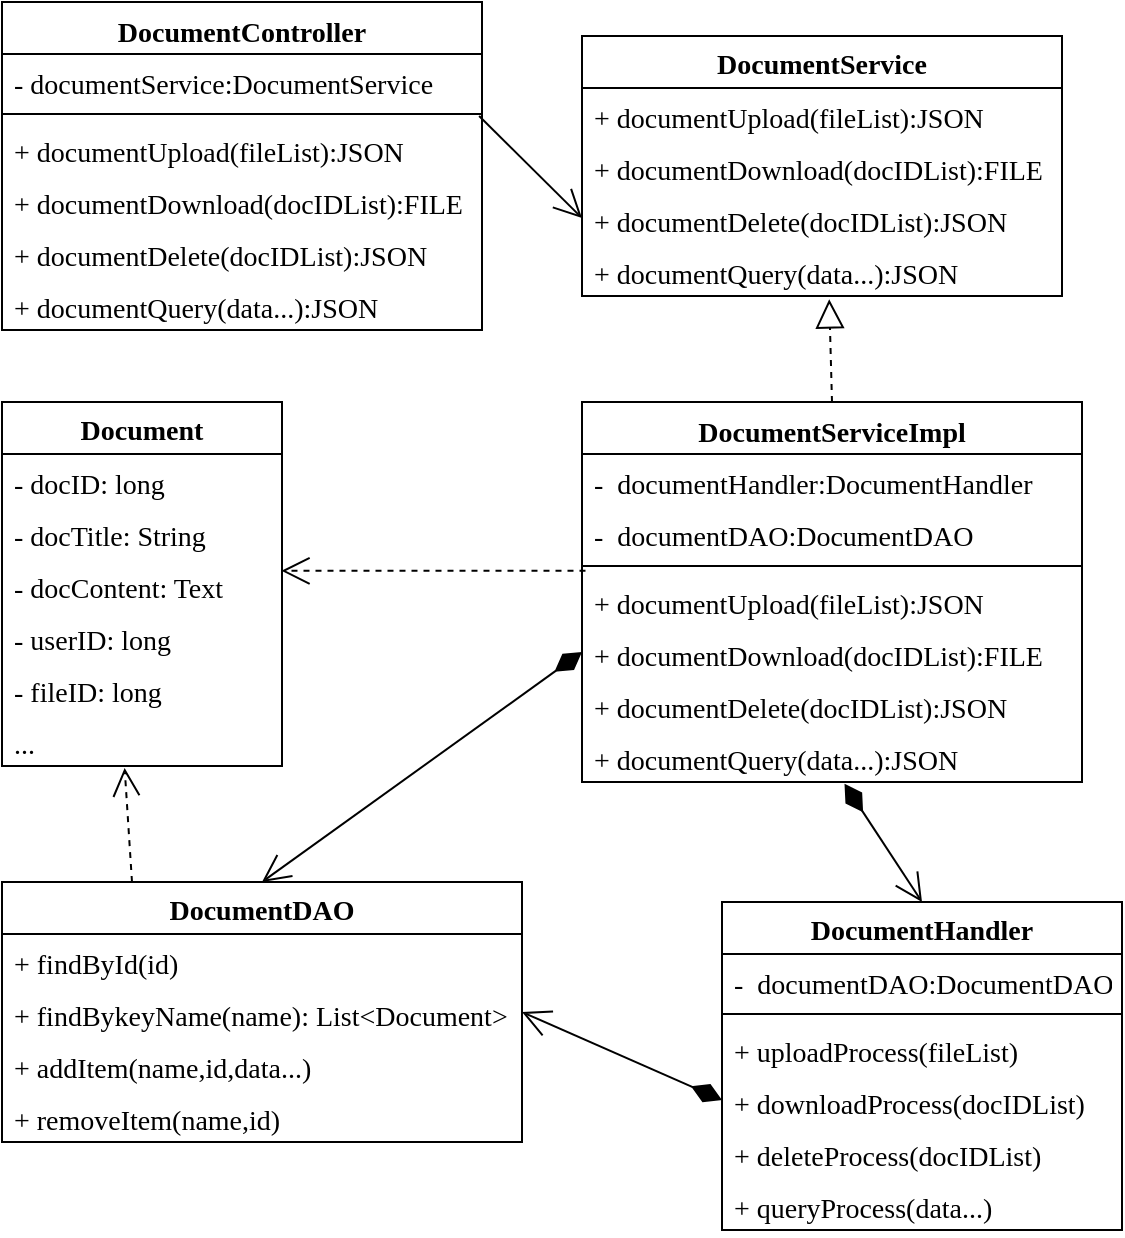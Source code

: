 <mxfile version="20.8.23" type="github" pages="4">
  <diagram id="C5RBs43oDa-KdzZeNtuy" name="文档管理">
    <mxGraphModel dx="634" dy="620" grid="1" gridSize="10" guides="1" tooltips="1" connect="1" arrows="1" fold="1" page="1" pageScale="1" pageWidth="827" pageHeight="1169" math="0" shadow="0">
      <root>
        <mxCell id="WIyWlLk6GJQsqaUBKTNV-0" />
        <mxCell id="WIyWlLk6GJQsqaUBKTNV-1" parent="WIyWlLk6GJQsqaUBKTNV-0" />
        <mxCell id="u-H9tAzX5xYa-0JLk3yS-4" value="Document" style="swimlane;fontStyle=1;childLayout=stackLayout;horizontal=1;startSize=26;fillColor=none;horizontalStack=0;resizeParent=1;resizeParentMax=0;resizeLast=0;collapsible=1;marginBottom=0;fontFamily=Times New Roman;fontSize=14;" parent="WIyWlLk6GJQsqaUBKTNV-1" vertex="1">
          <mxGeometry x="80" y="240" width="140" height="182" as="geometry" />
        </mxCell>
        <mxCell id="u-H9tAzX5xYa-0JLk3yS-5" value="- docID: long" style="text;strokeColor=none;fillColor=none;align=left;verticalAlign=top;spacingLeft=4;spacingRight=4;overflow=hidden;rotatable=0;points=[[0,0.5],[1,0.5]];portConstraint=eastwest;fontFamily=Times New Roman;fontSize=14;" parent="u-H9tAzX5xYa-0JLk3yS-4" vertex="1">
          <mxGeometry y="26" width="140" height="26" as="geometry" />
        </mxCell>
        <mxCell id="u-H9tAzX5xYa-0JLk3yS-6" value="- docTitle: String" style="text;strokeColor=none;fillColor=none;align=left;verticalAlign=top;spacingLeft=4;spacingRight=4;overflow=hidden;rotatable=0;points=[[0,0.5],[1,0.5]];portConstraint=eastwest;fontFamily=Times New Roman;fontSize=14;" parent="u-H9tAzX5xYa-0JLk3yS-4" vertex="1">
          <mxGeometry y="52" width="140" height="26" as="geometry" />
        </mxCell>
        <object label="- docContent: Text&#xa;" d="d" id="u-H9tAzX5xYa-0JLk3yS-7">
          <mxCell style="text;strokeColor=none;fillColor=none;align=left;verticalAlign=top;spacingLeft=4;spacingRight=4;overflow=hidden;rotatable=0;points=[[0,0.5],[1,0.5]];portConstraint=eastwest;fontFamily=Times New Roman;fontSize=14;" parent="u-H9tAzX5xYa-0JLk3yS-4" vertex="1">
            <mxGeometry y="78" width="140" height="26" as="geometry" />
          </mxCell>
        </object>
        <object label="- userID: long&#xa;" d="d" id="u-H9tAzX5xYa-0JLk3yS-8">
          <mxCell style="text;strokeColor=none;fillColor=none;align=left;verticalAlign=top;spacingLeft=4;spacingRight=4;overflow=hidden;rotatable=0;points=[[0,0.5],[1,0.5]];portConstraint=eastwest;fontFamily=Times New Roman;fontSize=14;" parent="u-H9tAzX5xYa-0JLk3yS-4" vertex="1">
            <mxGeometry y="104" width="140" height="26" as="geometry" />
          </mxCell>
        </object>
        <object label="- fileID: long&#xa;" d="d" id="u-H9tAzX5xYa-0JLk3yS-9">
          <mxCell style="text;strokeColor=none;fillColor=none;align=left;verticalAlign=top;spacingLeft=4;spacingRight=4;overflow=hidden;rotatable=0;points=[[0,0.5],[1,0.5]];portConstraint=eastwest;fontFamily=Times New Roman;fontSize=14;" parent="u-H9tAzX5xYa-0JLk3yS-4" vertex="1">
            <mxGeometry y="130" width="140" height="26" as="geometry" />
          </mxCell>
        </object>
        <object label="..." d="d" id="u-H9tAzX5xYa-0JLk3yS-25">
          <mxCell style="text;strokeColor=none;fillColor=none;align=left;verticalAlign=top;spacingLeft=4;spacingRight=4;overflow=hidden;rotatable=0;points=[[0,0.5],[1,0.5]];portConstraint=eastwest;fontFamily=Times New Roman;fontSize=14;" parent="u-H9tAzX5xYa-0JLk3yS-4" vertex="1">
            <mxGeometry y="156" width="140" height="26" as="geometry" />
          </mxCell>
        </object>
        <mxCell id="u-H9tAzX5xYa-0JLk3yS-16" value="DocumentDAO" style="swimlane;fontStyle=1;childLayout=stackLayout;horizontal=1;startSize=26;fillColor=none;horizontalStack=0;resizeParent=1;resizeParentMax=0;resizeLast=0;collapsible=1;marginBottom=0;fontFamily=Times New Roman;fontSize=14;" parent="WIyWlLk6GJQsqaUBKTNV-1" vertex="1">
          <mxGeometry x="80" y="480" width="260" height="130" as="geometry" />
        </mxCell>
        <mxCell id="u-H9tAzX5xYa-0JLk3yS-17" value="+ findById(id)" style="text;strokeColor=none;fillColor=none;align=left;verticalAlign=top;spacingLeft=4;spacingRight=4;overflow=hidden;rotatable=0;points=[[0,0.5],[1,0.5]];portConstraint=eastwest;fontFamily=Times New Roman;fontSize=14;" parent="u-H9tAzX5xYa-0JLk3yS-16" vertex="1">
          <mxGeometry y="26" width="260" height="26" as="geometry" />
        </mxCell>
        <mxCell id="u-H9tAzX5xYa-0JLk3yS-18" value="+ findBykeyName(name): List&lt;Document&gt;" style="text;strokeColor=none;fillColor=none;align=left;verticalAlign=top;spacingLeft=4;spacingRight=4;overflow=hidden;rotatable=0;points=[[0,0.5],[1,0.5]];portConstraint=eastwest;fontFamily=Times New Roman;fontSize=14;" parent="u-H9tAzX5xYa-0JLk3yS-16" vertex="1">
          <mxGeometry y="52" width="260" height="26" as="geometry" />
        </mxCell>
        <mxCell id="u-H9tAzX5xYa-0JLk3yS-19" value="+ addItem(name,id,data...)" style="text;strokeColor=none;fillColor=none;align=left;verticalAlign=top;spacingLeft=4;spacingRight=4;overflow=hidden;rotatable=0;points=[[0,0.5],[1,0.5]];portConstraint=eastwest;fontFamily=Times New Roman;fontSize=14;" parent="u-H9tAzX5xYa-0JLk3yS-16" vertex="1">
          <mxGeometry y="78" width="260" height="26" as="geometry" />
        </mxCell>
        <mxCell id="u-H9tAzX5xYa-0JLk3yS-20" value="+ removeItem(name,id)" style="text;strokeColor=none;fillColor=none;align=left;verticalAlign=top;spacingLeft=4;spacingRight=4;overflow=hidden;rotatable=0;points=[[0,0.5],[1,0.5]];portConstraint=eastwest;fontFamily=Times New Roman;fontSize=14;" parent="u-H9tAzX5xYa-0JLk3yS-16" vertex="1">
          <mxGeometry y="104" width="260" height="26" as="geometry" />
        </mxCell>
        <mxCell id="u-H9tAzX5xYa-0JLk3yS-31" value="DocumentController" style="swimlane;fontStyle=1;align=center;verticalAlign=top;childLayout=stackLayout;horizontal=1;startSize=26;horizontalStack=0;resizeParent=1;resizeParentMax=0;resizeLast=0;collapsible=1;marginBottom=0;fontFamily=Times New Roman;fontSize=14;" parent="WIyWlLk6GJQsqaUBKTNV-1" vertex="1">
          <mxGeometry x="80" y="40" width="240" height="164" as="geometry" />
        </mxCell>
        <mxCell id="u-H9tAzX5xYa-0JLk3yS-32" value="- documentService:DocumentService" style="text;strokeColor=none;fillColor=none;align=left;verticalAlign=top;spacingLeft=4;spacingRight=4;overflow=hidden;rotatable=0;points=[[0,0.5],[1,0.5]];portConstraint=eastwest;fontFamily=Times New Roman;fontSize=14;" parent="u-H9tAzX5xYa-0JLk3yS-31" vertex="1">
          <mxGeometry y="26" width="240" height="26" as="geometry" />
        </mxCell>
        <mxCell id="u-H9tAzX5xYa-0JLk3yS-33" value="" style="line;strokeWidth=1;fillColor=none;align=left;verticalAlign=middle;spacingTop=-1;spacingLeft=3;spacingRight=3;rotatable=0;labelPosition=right;points=[];portConstraint=eastwest;strokeColor=inherit;fontFamily=Times New Roman;fontSize=14;" parent="u-H9tAzX5xYa-0JLk3yS-31" vertex="1">
          <mxGeometry y="52" width="240" height="8" as="geometry" />
        </mxCell>
        <mxCell id="u-H9tAzX5xYa-0JLk3yS-34" value="+ documentUpload(fileList):JSON" style="text;strokeColor=none;fillColor=none;align=left;verticalAlign=top;spacingLeft=4;spacingRight=4;overflow=hidden;rotatable=0;points=[[0,0.5],[1,0.5]];portConstraint=eastwest;fontFamily=Times New Roman;fontSize=14;" parent="u-H9tAzX5xYa-0JLk3yS-31" vertex="1">
          <mxGeometry y="60" width="240" height="26" as="geometry" />
        </mxCell>
        <mxCell id="u-H9tAzX5xYa-0JLk3yS-39" value="+ documentDownload(docIDList):FILE" style="text;strokeColor=none;fillColor=none;align=left;verticalAlign=top;spacingLeft=4;spacingRight=4;overflow=hidden;rotatable=0;points=[[0,0.5],[1,0.5]];portConstraint=eastwest;fontFamily=Times New Roman;fontSize=14;" parent="u-H9tAzX5xYa-0JLk3yS-31" vertex="1">
          <mxGeometry y="86" width="240" height="26" as="geometry" />
        </mxCell>
        <mxCell id="u-H9tAzX5xYa-0JLk3yS-40" value="+ documentDelete(docIDList):JSON" style="text;strokeColor=none;fillColor=none;align=left;verticalAlign=top;spacingLeft=4;spacingRight=4;overflow=hidden;rotatable=0;points=[[0,0.5],[1,0.5]];portConstraint=eastwest;fontFamily=Times New Roman;fontSize=14;" parent="u-H9tAzX5xYa-0JLk3yS-31" vertex="1">
          <mxGeometry y="112" width="240" height="26" as="geometry" />
        </mxCell>
        <mxCell id="u-H9tAzX5xYa-0JLk3yS-41" value="+ documentQuery(data...):JSON" style="text;strokeColor=none;fillColor=none;align=left;verticalAlign=top;spacingLeft=4;spacingRight=4;overflow=hidden;rotatable=0;points=[[0,0.5],[1,0.5]];portConstraint=eastwest;fontFamily=Times New Roman;fontSize=14;" parent="u-H9tAzX5xYa-0JLk3yS-31" vertex="1">
          <mxGeometry y="138" width="240" height="26" as="geometry" />
        </mxCell>
        <mxCell id="u-H9tAzX5xYa-0JLk3yS-35" value="DocumentServiceImpl" style="swimlane;fontStyle=1;align=center;verticalAlign=top;childLayout=stackLayout;horizontal=1;startSize=26;horizontalStack=0;resizeParent=1;resizeParentMax=0;resizeLast=0;collapsible=1;marginBottom=0;fontFamily=Times New Roman;fontSize=14;" parent="WIyWlLk6GJQsqaUBKTNV-1" vertex="1">
          <mxGeometry x="370" y="240" width="250" height="190" as="geometry" />
        </mxCell>
        <mxCell id="u-H9tAzX5xYa-0JLk3yS-36" value="-  documentHandler:DocumentHandler" style="text;strokeColor=none;fillColor=none;align=left;verticalAlign=top;spacingLeft=4;spacingRight=4;overflow=hidden;rotatable=0;points=[[0,0.5],[1,0.5]];portConstraint=eastwest;fontFamily=Times New Roman;fontSize=14;" parent="u-H9tAzX5xYa-0JLk3yS-35" vertex="1">
          <mxGeometry y="26" width="250" height="26" as="geometry" />
        </mxCell>
        <mxCell id="u-H9tAzX5xYa-0JLk3yS-48" value="-  documentDAO:DocumentDAO" style="text;strokeColor=none;fillColor=none;align=left;verticalAlign=top;spacingLeft=4;spacingRight=4;overflow=hidden;rotatable=0;points=[[0,0.5],[1,0.5]];portConstraint=eastwest;fontFamily=Times New Roman;fontSize=14;" parent="u-H9tAzX5xYa-0JLk3yS-35" vertex="1">
          <mxGeometry y="52" width="250" height="26" as="geometry" />
        </mxCell>
        <mxCell id="u-H9tAzX5xYa-0JLk3yS-37" value="" style="line;strokeWidth=1;fillColor=none;align=left;verticalAlign=middle;spacingTop=-1;spacingLeft=3;spacingRight=3;rotatable=0;labelPosition=right;points=[];portConstraint=eastwest;strokeColor=inherit;fontFamily=Times New Roman;fontSize=14;" parent="u-H9tAzX5xYa-0JLk3yS-35" vertex="1">
          <mxGeometry y="78" width="250" height="8" as="geometry" />
        </mxCell>
        <mxCell id="u-H9tAzX5xYa-0JLk3yS-38" value="+ documentUpload(fileList):JSON" style="text;strokeColor=none;fillColor=none;align=left;verticalAlign=top;spacingLeft=4;spacingRight=4;overflow=hidden;rotatable=0;points=[[0,0.5],[1,0.5]];portConstraint=eastwest;fontFamily=Times New Roman;fontSize=14;" parent="u-H9tAzX5xYa-0JLk3yS-35" vertex="1">
          <mxGeometry y="86" width="250" height="26" as="geometry" />
        </mxCell>
        <mxCell id="u-H9tAzX5xYa-0JLk3yS-53" value="+ documentDownload(docIDList):FILE" style="text;strokeColor=none;fillColor=none;align=left;verticalAlign=top;spacingLeft=4;spacingRight=4;overflow=hidden;rotatable=0;points=[[0,0.5],[1,0.5]];portConstraint=eastwest;fontFamily=Times New Roman;fontSize=14;" parent="u-H9tAzX5xYa-0JLk3yS-35" vertex="1">
          <mxGeometry y="112" width="250" height="26" as="geometry" />
        </mxCell>
        <mxCell id="u-H9tAzX5xYa-0JLk3yS-54" value="+ documentDelete(docIDList):JSON" style="text;strokeColor=none;fillColor=none;align=left;verticalAlign=top;spacingLeft=4;spacingRight=4;overflow=hidden;rotatable=0;points=[[0,0.5],[1,0.5]];portConstraint=eastwest;fontFamily=Times New Roman;fontSize=14;" parent="u-H9tAzX5xYa-0JLk3yS-35" vertex="1">
          <mxGeometry y="138" width="250" height="26" as="geometry" />
        </mxCell>
        <mxCell id="u-H9tAzX5xYa-0JLk3yS-55" value="+ documentQuery(data...):JSON" style="text;strokeColor=none;fillColor=none;align=left;verticalAlign=top;spacingLeft=4;spacingRight=4;overflow=hidden;rotatable=0;points=[[0,0.5],[1,0.5]];portConstraint=eastwest;fontFamily=Times New Roman;fontSize=14;" parent="u-H9tAzX5xYa-0JLk3yS-35" vertex="1">
          <mxGeometry y="164" width="250" height="26" as="geometry" />
        </mxCell>
        <mxCell id="u-H9tAzX5xYa-0JLk3yS-42" value="DocumentService" style="swimlane;fontStyle=1;childLayout=stackLayout;horizontal=1;startSize=26;fillColor=none;horizontalStack=0;resizeParent=1;resizeParentMax=0;resizeLast=0;collapsible=1;marginBottom=0;fontFamily=Times New Roman;fontSize=14;" parent="WIyWlLk6GJQsqaUBKTNV-1" vertex="1">
          <mxGeometry x="370" y="57" width="240" height="130" as="geometry" />
        </mxCell>
        <mxCell id="u-H9tAzX5xYa-0JLk3yS-43" value="+ documentUpload(fileList):JSON" style="text;strokeColor=none;fillColor=none;align=left;verticalAlign=top;spacingLeft=4;spacingRight=4;overflow=hidden;rotatable=0;points=[[0,0.5],[1,0.5]];portConstraint=eastwest;fontFamily=Times New Roman;fontSize=14;" parent="u-H9tAzX5xYa-0JLk3yS-42" vertex="1">
          <mxGeometry y="26" width="240" height="26" as="geometry" />
        </mxCell>
        <mxCell id="u-H9tAzX5xYa-0JLk3yS-44" value="+ documentDownload(docIDList):FILE" style="text;strokeColor=none;fillColor=none;align=left;verticalAlign=top;spacingLeft=4;spacingRight=4;overflow=hidden;rotatable=0;points=[[0,0.5],[1,0.5]];portConstraint=eastwest;fontFamily=Times New Roman;fontSize=14;" parent="u-H9tAzX5xYa-0JLk3yS-42" vertex="1">
          <mxGeometry y="52" width="240" height="26" as="geometry" />
        </mxCell>
        <mxCell id="u-H9tAzX5xYa-0JLk3yS-45" value="+ documentDelete(docIDList):JSON" style="text;strokeColor=none;fillColor=none;align=left;verticalAlign=top;spacingLeft=4;spacingRight=4;overflow=hidden;rotatable=0;points=[[0,0.5],[1,0.5]];portConstraint=eastwest;fontFamily=Times New Roman;fontSize=14;" parent="u-H9tAzX5xYa-0JLk3yS-42" vertex="1">
          <mxGeometry y="78" width="240" height="26" as="geometry" />
        </mxCell>
        <mxCell id="u-H9tAzX5xYa-0JLk3yS-46" value="+ documentQuery(data...):JSON" style="text;strokeColor=none;fillColor=none;align=left;verticalAlign=top;spacingLeft=4;spacingRight=4;overflow=hidden;rotatable=0;points=[[0,0.5],[1,0.5]];portConstraint=eastwest;fontFamily=Times New Roman;fontSize=14;" parent="u-H9tAzX5xYa-0JLk3yS-42" vertex="1">
          <mxGeometry y="104" width="240" height="26" as="geometry" />
        </mxCell>
        <mxCell id="u-H9tAzX5xYa-0JLk3yS-56" value="DocumentHandler" style="swimlane;fontStyle=1;childLayout=stackLayout;horizontal=1;startSize=26;fillColor=none;horizontalStack=0;resizeParent=1;resizeParentMax=0;resizeLast=0;collapsible=1;marginBottom=0;fontFamily=Times New Roman;fontSize=14;" parent="WIyWlLk6GJQsqaUBKTNV-1" vertex="1">
          <mxGeometry x="440" y="490" width="200" height="164" as="geometry" />
        </mxCell>
        <mxCell id="u-H9tAzX5xYa-0JLk3yS-69" value="-  documentDAO:DocumentDAO" style="text;strokeColor=none;fillColor=none;align=left;verticalAlign=top;spacingLeft=4;spacingRight=4;overflow=hidden;rotatable=0;points=[[0,0.5],[1,0.5]];portConstraint=eastwest;fontFamily=Times New Roman;fontSize=14;" parent="u-H9tAzX5xYa-0JLk3yS-56" vertex="1">
          <mxGeometry y="26" width="200" height="26" as="geometry" />
        </mxCell>
        <mxCell id="u-H9tAzX5xYa-0JLk3yS-70" value="" style="line;strokeWidth=1;fillColor=none;align=left;verticalAlign=middle;spacingTop=-1;spacingLeft=3;spacingRight=3;rotatable=0;labelPosition=right;points=[];portConstraint=eastwest;strokeColor=inherit;fontFamily=Times New Roman;fontSize=14;" parent="u-H9tAzX5xYa-0JLk3yS-56" vertex="1">
          <mxGeometry y="52" width="200" height="8" as="geometry" />
        </mxCell>
        <mxCell id="u-H9tAzX5xYa-0JLk3yS-57" value="+ uploadProcess(fileList)" style="text;strokeColor=none;fillColor=none;align=left;verticalAlign=top;spacingLeft=4;spacingRight=4;overflow=hidden;rotatable=0;points=[[0,0.5],[1,0.5]];portConstraint=eastwest;fontFamily=Times New Roman;fontSize=14;" parent="u-H9tAzX5xYa-0JLk3yS-56" vertex="1">
          <mxGeometry y="60" width="200" height="26" as="geometry" />
        </mxCell>
        <mxCell id="u-H9tAzX5xYa-0JLk3yS-58" value="+ downloadProcess(docIDList)" style="text;strokeColor=none;fillColor=none;align=left;verticalAlign=top;spacingLeft=4;spacingRight=4;overflow=hidden;rotatable=0;points=[[0,0.5],[1,0.5]];portConstraint=eastwest;fontFamily=Times New Roman;fontSize=14;" parent="u-H9tAzX5xYa-0JLk3yS-56" vertex="1">
          <mxGeometry y="86" width="200" height="26" as="geometry" />
        </mxCell>
        <mxCell id="u-H9tAzX5xYa-0JLk3yS-59" value="+ deleteProcess(docIDList)" style="text;strokeColor=none;fillColor=none;align=left;verticalAlign=top;spacingLeft=4;spacingRight=4;overflow=hidden;rotatable=0;points=[[0,0.5],[1,0.5]];portConstraint=eastwest;fontFamily=Times New Roman;fontSize=14;" parent="u-H9tAzX5xYa-0JLk3yS-56" vertex="1">
          <mxGeometry y="112" width="200" height="26" as="geometry" />
        </mxCell>
        <mxCell id="u-H9tAzX5xYa-0JLk3yS-60" value="+ queryProcess(data...)" style="text;strokeColor=none;fillColor=none;align=left;verticalAlign=top;spacingLeft=4;spacingRight=4;overflow=hidden;rotatable=0;points=[[0,0.5],[1,0.5]];portConstraint=eastwest;fontFamily=Times New Roman;fontSize=14;" parent="u-H9tAzX5xYa-0JLk3yS-56" vertex="1">
          <mxGeometry y="138" width="200" height="26" as="geometry" />
        </mxCell>
        <mxCell id="u-H9tAzX5xYa-0JLk3yS-61" value="" style="endArrow=open;endFill=1;endSize=12;html=1;rounded=0;fontFamily=Times New Roman;entryX=0;entryY=0.5;entryDx=0;entryDy=0;fontSize=14;exitX=0.994;exitY=-0.115;exitDx=0;exitDy=0;exitPerimeter=0;" parent="WIyWlLk6GJQsqaUBKTNV-1" target="u-H9tAzX5xYa-0JLk3yS-45" edge="1" source="u-H9tAzX5xYa-0JLk3yS-34">
          <mxGeometry width="160" relative="1" as="geometry">
            <mxPoint x="290" y="148" as="sourcePoint" />
            <mxPoint x="630" y="330" as="targetPoint" />
          </mxGeometry>
        </mxCell>
        <mxCell id="u-H9tAzX5xYa-0JLk3yS-62" value="" style="endArrow=block;dashed=1;endFill=0;endSize=12;html=1;rounded=0;fontFamily=Times New Roman;exitX=0.5;exitY=0;exitDx=0;exitDy=0;entryX=0.515;entryY=1.064;entryDx=0;entryDy=0;entryPerimeter=0;fontSize=14;" parent="WIyWlLk6GJQsqaUBKTNV-1" source="u-H9tAzX5xYa-0JLk3yS-35" target="u-H9tAzX5xYa-0JLk3yS-46" edge="1">
          <mxGeometry width="160" relative="1" as="geometry">
            <mxPoint x="470" y="330" as="sourcePoint" />
            <mxPoint x="700" y="220" as="targetPoint" />
          </mxGeometry>
        </mxCell>
        <mxCell id="u-H9tAzX5xYa-0JLk3yS-64" value="" style="endArrow=open;endFill=1;endSize=12;html=1;rounded=0;fontFamily=Times New Roman;exitX=0.25;exitY=0;exitDx=0;exitDy=0;entryX=0.438;entryY=1.038;entryDx=0;entryDy=0;entryPerimeter=0;dashed=1;fontSize=14;" parent="WIyWlLk6GJQsqaUBKTNV-1" source="u-H9tAzX5xYa-0JLk3yS-16" target="u-H9tAzX5xYa-0JLk3yS-25" edge="1">
          <mxGeometry width="160" relative="1" as="geometry">
            <mxPoint x="290" y="330" as="sourcePoint" />
            <mxPoint x="450" y="330" as="targetPoint" />
          </mxGeometry>
        </mxCell>
        <mxCell id="u-H9tAzX5xYa-0JLk3yS-67" value="" style="endArrow=open;endFill=1;endSize=12;html=1;rounded=0;fontFamily=Times New Roman;entryX=0.998;entryY=0.246;entryDx=0;entryDy=0;entryPerimeter=0;dashed=1;exitX=0.007;exitY=0.8;exitDx=0;exitDy=0;exitPerimeter=0;fontSize=14;" parent="WIyWlLk6GJQsqaUBKTNV-1" source="u-H9tAzX5xYa-0JLk3yS-37" target="u-H9tAzX5xYa-0JLk3yS-7" edge="1">
          <mxGeometry width="160" relative="1" as="geometry">
            <mxPoint x="250" y="390" as="sourcePoint" />
            <mxPoint x="151" y="433" as="targetPoint" />
          </mxGeometry>
        </mxCell>
        <mxCell id="u-H9tAzX5xYa-0JLk3yS-72" value="1" style="endArrow=open;html=1;endSize=12;startArrow=diamondThin;startSize=14;startFill=1;align=left;verticalAlign=bottom;rounded=0;fontFamily=Times New Roman;entryX=0.5;entryY=0;entryDx=0;entryDy=0;fontColor=none;noLabel=1;fontSize=14;exitX=0.525;exitY=1.036;exitDx=0;exitDy=0;exitPerimeter=0;" parent="WIyWlLk6GJQsqaUBKTNV-1" target="u-H9tAzX5xYa-0JLk3yS-56" edge="1" source="u-H9tAzX5xYa-0JLk3yS-55">
          <mxGeometry x="-1" y="3" relative="1" as="geometry">
            <mxPoint x="440" y="430" as="sourcePoint" />
            <mxPoint x="484" y="450" as="targetPoint" />
          </mxGeometry>
        </mxCell>
        <mxCell id="u-H9tAzX5xYa-0JLk3yS-73" value="1" style="endArrow=open;endSize=12;startArrow=diamondThin;startSize=14;startFill=1;align=left;verticalAlign=bottom;rounded=0;fontFamily=Times New Roman;entryX=0.5;entryY=0;entryDx=0;entryDy=0;html=1;fontColor=none;noLabel=1;fontSize=14;exitX=0;exitY=0.5;exitDx=0;exitDy=0;" parent="WIyWlLk6GJQsqaUBKTNV-1" target="u-H9tAzX5xYa-0JLk3yS-16" edge="1" source="u-H9tAzX5xYa-0JLk3yS-53">
          <mxGeometry x="-1" y="3" relative="1" as="geometry">
            <mxPoint x="318" y="398" as="sourcePoint" />
            <mxPoint x="510" y="530" as="targetPoint" />
          </mxGeometry>
        </mxCell>
        <mxCell id="u-H9tAzX5xYa-0JLk3yS-74" value="1" style="endArrow=open;html=1;endSize=12;startArrow=diamondThin;startSize=14;startFill=1;align=left;verticalAlign=bottom;rounded=0;fontFamily=Times New Roman;exitX=0;exitY=0.5;exitDx=0;exitDy=0;fontColor=none;noLabel=1;fontSize=14;entryX=1;entryY=0.5;entryDx=0;entryDy=0;" parent="WIyWlLk6GJQsqaUBKTNV-1" source="u-H9tAzX5xYa-0JLk3yS-58" edge="1" target="u-H9tAzX5xYa-0JLk3yS-18">
          <mxGeometry x="-1" y="3" relative="1" as="geometry">
            <mxPoint x="450" y="450" as="sourcePoint" />
            <mxPoint x="320" y="560" as="targetPoint" />
          </mxGeometry>
        </mxCell>
      </root>
    </mxGraphModel>
  </diagram>
  <diagram id="l-k5GLWyKBgVjE5C-Nrj" name="要素抽取">
    <mxGraphModel dx="844" dy="620" grid="1" gridSize="10" guides="1" tooltips="1" connect="1" arrows="1" fold="1" page="1" pageScale="1" pageWidth="827" pageHeight="1169" math="0" shadow="0">
      <root>
        <mxCell id="0" />
        <mxCell id="1" parent="0" />
        <mxCell id="3h8cozunEXpPDpx6HcZv-1" value="Element" style="swimlane;fontStyle=1;childLayout=stackLayout;horizontal=1;startSize=26;fillColor=none;horizontalStack=0;resizeParent=1;resizeParentMax=0;resizeLast=0;collapsible=1;marginBottom=0;fontFamily=Times New Roman;fontSize=14;" parent="1" vertex="1">
          <mxGeometry x="60" y="220" width="140" height="182" as="geometry" />
        </mxCell>
        <mxCell id="3h8cozunEXpPDpx6HcZv-2" value="- elementID: long" style="text;strokeColor=none;fillColor=none;align=left;verticalAlign=top;spacingLeft=4;spacingRight=4;overflow=hidden;rotatable=0;points=[[0,0.5],[1,0.5]];portConstraint=eastwest;fontFamily=Times New Roman;fontSize=14;" parent="3h8cozunEXpPDpx6HcZv-1" vertex="1">
          <mxGeometry y="26" width="140" height="26" as="geometry" />
        </mxCell>
        <mxCell id="3h8cozunEXpPDpx6HcZv-3" value="- elementName: String" style="text;strokeColor=none;fillColor=none;align=left;verticalAlign=top;spacingLeft=4;spacingRight=4;overflow=hidden;rotatable=0;points=[[0,0.5],[1,0.5]];portConstraint=eastwest;fontFamily=Times New Roman;fontSize=14;" parent="3h8cozunEXpPDpx6HcZv-1" vertex="1">
          <mxGeometry y="52" width="140" height="26" as="geometry" />
        </mxCell>
        <object label="- elementValue: String &#xa;" d="d" id="3h8cozunEXpPDpx6HcZv-4">
          <mxCell style="text;strokeColor=none;fillColor=none;align=left;verticalAlign=top;spacingLeft=4;spacingRight=4;overflow=hidden;rotatable=0;points=[[0,0.5],[1,0.5]];portConstraint=eastwest;fontFamily=Times New Roman;fontSize=14;" parent="3h8cozunEXpPDpx6HcZv-1" vertex="1">
            <mxGeometry y="78" width="140" height="26" as="geometry" />
          </mxCell>
        </object>
        <object label="- elementKey: String&#xa;" d="d" id="3h8cozunEXpPDpx6HcZv-5">
          <mxCell style="text;strokeColor=none;fillColor=none;align=left;verticalAlign=top;spacingLeft=4;spacingRight=4;overflow=hidden;rotatable=0;points=[[0,0.5],[1,0.5]];portConstraint=eastwest;fontFamily=Times New Roman;fontSize=14;" parent="3h8cozunEXpPDpx6HcZv-1" vertex="1">
            <mxGeometry y="104" width="140" height="26" as="geometry" />
          </mxCell>
        </object>
        <object label="- elementType: String&#xa;" d="d" id="3h8cozunEXpPDpx6HcZv-6">
          <mxCell style="text;strokeColor=none;fillColor=none;align=left;verticalAlign=top;spacingLeft=4;spacingRight=4;overflow=hidden;rotatable=0;points=[[0,0.5],[1,0.5]];portConstraint=eastwest;fontFamily=Times New Roman;fontSize=14;" parent="3h8cozunEXpPDpx6HcZv-1" vertex="1">
            <mxGeometry y="130" width="140" height="26" as="geometry" />
          </mxCell>
        </object>
        <object label="..." d="d" id="3h8cozunEXpPDpx6HcZv-7">
          <mxCell style="text;strokeColor=none;fillColor=none;align=left;verticalAlign=top;spacingLeft=4;spacingRight=4;overflow=hidden;rotatable=0;points=[[0,0.5],[1,0.5]];portConstraint=eastwest;fontFamily=Times New Roman;fontSize=14;" parent="3h8cozunEXpPDpx6HcZv-1" vertex="1">
            <mxGeometry y="156" width="140" height="26" as="geometry" />
          </mxCell>
        </object>
        <mxCell id="3h8cozunEXpPDpx6HcZv-8" value="ElementDAO" style="swimlane;fontStyle=1;childLayout=stackLayout;horizontal=1;startSize=26;fillColor=none;horizontalStack=0;resizeParent=1;resizeParentMax=0;resizeLast=0;collapsible=1;marginBottom=0;fontFamily=Times New Roman;fontSize=14;" parent="1" vertex="1">
          <mxGeometry x="70" y="489" width="250" height="130" as="geometry" />
        </mxCell>
        <mxCell id="3h8cozunEXpPDpx6HcZv-9" value="+ findById(id)" style="text;strokeColor=none;fillColor=none;align=left;verticalAlign=top;spacingLeft=4;spacingRight=4;overflow=hidden;rotatable=0;points=[[0,0.5],[1,0.5]];portConstraint=eastwest;fontFamily=Times New Roman;fontSize=14;" parent="3h8cozunEXpPDpx6HcZv-8" vertex="1">
          <mxGeometry y="26" width="250" height="26" as="geometry" />
        </mxCell>
        <mxCell id="3h8cozunEXpPDpx6HcZv-10" value="+ findBykeyName(name): List&lt;Element&gt;" style="text;strokeColor=none;fillColor=none;align=left;verticalAlign=top;spacingLeft=4;spacingRight=4;overflow=hidden;rotatable=0;points=[[0,0.5],[1,0.5]];portConstraint=eastwest;fontFamily=Times New Roman;fontSize=14;" parent="3h8cozunEXpPDpx6HcZv-8" vertex="1">
          <mxGeometry y="52" width="250" height="26" as="geometry" />
        </mxCell>
        <mxCell id="3h8cozunEXpPDpx6HcZv-11" value="+ addItem(name,id,data...)" style="text;strokeColor=none;fillColor=none;align=left;verticalAlign=top;spacingLeft=4;spacingRight=4;overflow=hidden;rotatable=0;points=[[0,0.5],[1,0.5]];portConstraint=eastwest;fontFamily=Times New Roman;fontSize=14;" parent="3h8cozunEXpPDpx6HcZv-8" vertex="1">
          <mxGeometry y="78" width="250" height="26" as="geometry" />
        </mxCell>
        <mxCell id="3h8cozunEXpPDpx6HcZv-73" value="+ removeItem(name,id)" style="text;strokeColor=none;fillColor=none;align=left;verticalAlign=top;spacingLeft=4;spacingRight=4;overflow=hidden;rotatable=0;points=[[0,0.5],[1,0.5]];portConstraint=eastwest;fontFamily=Times New Roman;fontSize=14;" parent="3h8cozunEXpPDpx6HcZv-8" vertex="1">
          <mxGeometry y="104" width="250" height="26" as="geometry" />
        </mxCell>
        <mxCell id="3h8cozunEXpPDpx6HcZv-13" value="ElementExtractController" style="swimlane;fontStyle=1;align=center;verticalAlign=top;childLayout=stackLayout;horizontal=1;startSize=26;horizontalStack=0;resizeParent=1;resizeParentMax=0;resizeLast=0;collapsible=1;marginBottom=0;fontFamily=Times New Roman;fontSize=14;" parent="1" vertex="1">
          <mxGeometry x="50" y="39" width="280" height="88" as="geometry" />
        </mxCell>
        <mxCell id="3h8cozunEXpPDpx6HcZv-14" value="- elementExtractService:ElementExtractService" style="text;strokeColor=none;fillColor=none;align=left;verticalAlign=top;spacingLeft=4;spacingRight=4;overflow=hidden;rotatable=0;points=[[0,0.5],[1,0.5]];portConstraint=eastwest;fontFamily=Times New Roman;fontSize=14;" parent="3h8cozunEXpPDpx6HcZv-13" vertex="1">
          <mxGeometry y="26" width="280" height="26" as="geometry" />
        </mxCell>
        <mxCell id="3h8cozunEXpPDpx6HcZv-15" value="" style="line;strokeWidth=1;fillColor=none;align=left;verticalAlign=middle;spacingTop=-1;spacingLeft=3;spacingRight=3;rotatable=0;labelPosition=right;points=[];portConstraint=eastwest;strokeColor=inherit;fontFamily=Times New Roman;fontSize=14;" parent="3h8cozunEXpPDpx6HcZv-13" vertex="1">
          <mxGeometry y="52" width="280" height="10" as="geometry" />
        </mxCell>
        <mxCell id="3h8cozunEXpPDpx6HcZv-16" value="+ getDocExtract(docID): JSON" style="text;strokeColor=none;fillColor=none;align=left;verticalAlign=top;spacingLeft=4;spacingRight=4;overflow=hidden;rotatable=0;points=[[0,0.5],[1,0.5]];portConstraint=eastwest;fontFamily=Times New Roman;fontSize=14;" parent="3h8cozunEXpPDpx6HcZv-13" vertex="1">
          <mxGeometry y="62" width="280" height="26" as="geometry" />
        </mxCell>
        <mxCell id="3h8cozunEXpPDpx6HcZv-20" value="ElementExtractServiceImpl" style="swimlane;fontStyle=1;align=center;verticalAlign=top;childLayout=stackLayout;horizontal=1;startSize=26;horizontalStack=0;resizeParent=1;resizeParentMax=0;resizeLast=0;collapsible=1;marginBottom=0;fontFamily=Times New Roman;fontSize=14;" parent="1" vertex="1">
          <mxGeometry x="240" y="180" width="290" height="216" as="geometry" />
        </mxCell>
        <mxCell id="3h8cozunEXpPDpx6HcZv-21" value="- processDocHandler: ProcessDocHandler" style="text;strokeColor=none;fillColor=none;align=left;verticalAlign=top;spacingLeft=4;spacingRight=4;overflow=hidden;rotatable=0;points=[[0,0.5],[1,0.5]];portConstraint=eastwest;fontFamily=Times New Roman;fontSize=14;" parent="3h8cozunEXpPDpx6HcZv-20" vertex="1">
          <mxGeometry y="26" width="290" height="26" as="geometry" />
        </mxCell>
        <mxCell id="3h8cozunEXpPDpx6HcZv-22" value="- elementExtractHandler: ElementExtractHandler" style="text;strokeColor=none;fillColor=none;align=left;verticalAlign=top;spacingLeft=4;spacingRight=4;overflow=hidden;rotatable=0;points=[[0,0.5],[1,0.5]];portConstraint=eastwest;fontFamily=Times New Roman;fontSize=14;" parent="3h8cozunEXpPDpx6HcZv-20" vertex="1">
          <mxGeometry y="52" width="290" height="26" as="geometry" />
        </mxCell>
        <mxCell id="3h8cozunEXpPDpx6HcZv-47" value="- elementResultDAO: ElementResultDAO" style="text;strokeColor=none;fillColor=none;align=left;verticalAlign=top;spacingLeft=4;spacingRight=4;overflow=hidden;rotatable=0;points=[[0,0.5],[1,0.5]];portConstraint=eastwest;fontFamily=Times New Roman;fontSize=14;" parent="3h8cozunEXpPDpx6HcZv-20" vertex="1">
          <mxGeometry y="78" width="290" height="26" as="geometry" />
        </mxCell>
        <mxCell id="3h8cozunEXpPDpx6HcZv-48" value="- reportInfoDAO: ReportInfoDAO" style="text;strokeColor=none;fillColor=none;align=left;verticalAlign=top;spacingLeft=4;spacingRight=4;overflow=hidden;rotatable=0;points=[[0,0.5],[1,0.5]];portConstraint=eastwest;fontFamily=Times New Roman;fontSize=14;" parent="3h8cozunEXpPDpx6HcZv-20" vertex="1">
          <mxGeometry y="104" width="290" height="26" as="geometry" />
        </mxCell>
        <mxCell id="3h8cozunEXpPDpx6HcZv-49" value="- objDAO: objDAO" style="text;strokeColor=none;fillColor=none;align=left;verticalAlign=top;spacingLeft=4;spacingRight=4;overflow=hidden;rotatable=0;points=[[0,0.5],[1,0.5]];portConstraint=eastwest;fontFamily=Times New Roman;fontSize=14;" parent="3h8cozunEXpPDpx6HcZv-20" vertex="1">
          <mxGeometry y="130" width="290" height="26" as="geometry" />
        </mxCell>
        <mxCell id="3h8cozunEXpPDpx6HcZv-23" value="" style="line;strokeWidth=1;fillColor=none;align=left;verticalAlign=middle;spacingTop=-1;spacingLeft=3;spacingRight=3;rotatable=0;labelPosition=right;points=[];portConstraint=eastwest;strokeColor=inherit;fontFamily=Times New Roman;fontSize=14;" parent="3h8cozunEXpPDpx6HcZv-20" vertex="1">
          <mxGeometry y="156" width="290" height="8" as="geometry" />
        </mxCell>
        <mxCell id="3h8cozunEXpPDpx6HcZv-24" value="+ extract(docID): JSON" style="text;strokeColor=none;fillColor=none;align=left;verticalAlign=top;spacingLeft=4;spacingRight=4;overflow=hidden;rotatable=0;points=[[0,0.5],[1,0.5]];portConstraint=eastwest;fontFamily=Times New Roman;fontSize=14;" parent="3h8cozunEXpPDpx6HcZv-20" vertex="1">
          <mxGeometry y="164" width="290" height="26" as="geometry" />
        </mxCell>
        <mxCell id="3h8cozunEXpPDpx6HcZv-25" value="+ getElementList(): List&lt;ContractElement&gt;" style="text;strokeColor=none;fillColor=none;align=left;verticalAlign=top;spacingLeft=4;spacingRight=4;overflow=hidden;rotatable=0;points=[[0,0.5],[1,0.5]];portConstraint=eastwest;fontFamily=Times New Roman;fontSize=14;" parent="3h8cozunEXpPDpx6HcZv-20" vertex="1">
          <mxGeometry y="190" width="290" height="26" as="geometry" />
        </mxCell>
        <mxCell id="3h8cozunEXpPDpx6HcZv-28" value="ElementExtractService" style="swimlane;fontStyle=1;childLayout=stackLayout;horizontal=1;startSize=26;fillColor=none;horizontalStack=0;resizeParent=1;resizeParentMax=0;resizeLast=0;collapsible=1;marginBottom=0;fontFamily=Times New Roman;fontSize=14;" parent="1" vertex="1">
          <mxGeometry x="395" y="39" width="165" height="52" as="geometry" />
        </mxCell>
        <mxCell id="3h8cozunEXpPDpx6HcZv-29" value="+ extract(docID): JSON" style="text;strokeColor=none;fillColor=none;align=left;verticalAlign=top;spacingLeft=4;spacingRight=4;overflow=hidden;rotatable=0;points=[[0,0.5],[1,0.5]];portConstraint=eastwest;fontFamily=Times New Roman;fontSize=14;" parent="3h8cozunEXpPDpx6HcZv-28" vertex="1">
          <mxGeometry y="26" width="165" height="26" as="geometry" />
        </mxCell>
        <mxCell id="3h8cozunEXpPDpx6HcZv-33" value="ElementExtractHandler" style="swimlane;fontStyle=1;childLayout=stackLayout;horizontal=1;startSize=26;fillColor=none;horizontalStack=0;resizeParent=1;resizeParentMax=0;resizeLast=0;collapsible=1;marginBottom=0;fontFamily=Times New Roman;fontSize=14;" parent="1" vertex="1">
          <mxGeometry x="395" y="529" width="400" height="90" as="geometry" />
        </mxCell>
        <mxCell id="3h8cozunEXpPDpx6HcZv-34" value="- elementDAO: ElementDAO" style="text;strokeColor=none;fillColor=none;align=left;verticalAlign=top;spacingLeft=4;spacingRight=4;overflow=hidden;rotatable=0;points=[[0,0.5],[1,0.5]];portConstraint=eastwest;fontFamily=Times New Roman;fontSize=14;" parent="3h8cozunEXpPDpx6HcZv-33" vertex="1">
          <mxGeometry y="26" width="400" height="26" as="geometry" />
        </mxCell>
        <mxCell id="3h8cozunEXpPDpx6HcZv-35" value="" style="line;strokeWidth=1;fillColor=none;align=left;verticalAlign=middle;spacingTop=-1;spacingLeft=3;spacingRight=3;rotatable=0;labelPosition=right;points=[];portConstraint=eastwest;strokeColor=inherit;fontFamily=Times New Roman;fontSize=14;" parent="3h8cozunEXpPDpx6HcZv-33" vertex="1">
          <mxGeometry y="52" width="400" height="8" as="geometry" />
        </mxCell>
        <mxCell id="3h8cozunEXpPDpx6HcZv-37" value="+ extractElement(sentenceList, ElementList): Map&lt;Element, String&gt;" style="text;strokeColor=none;fillColor=none;align=left;verticalAlign=top;spacingLeft=4;spacingRight=4;overflow=hidden;rotatable=0;points=[[0,0.5],[1,0.5]];portConstraint=eastwest;fontFamily=Times New Roman;fontSize=14;" parent="3h8cozunEXpPDpx6HcZv-33" vertex="1">
          <mxGeometry y="60" width="400" height="30" as="geometry" />
        </mxCell>
        <mxCell id="3h8cozunEXpPDpx6HcZv-40" value="" style="endArrow=open;endFill=1;endSize=12;html=1;rounded=0;fontFamily=Times New Roman;exitX=1.003;exitY=-0.038;exitDx=0;exitDy=0;exitPerimeter=0;entryX=0;entryY=0;entryDx=0;entryDy=0;entryPerimeter=0;fontSize=14;" parent="1" source="3h8cozunEXpPDpx6HcZv-16" target="3h8cozunEXpPDpx6HcZv-29" edge="1">
          <mxGeometry width="160" relative="1" as="geometry">
            <mxPoint x="290" y="148" as="sourcePoint" />
            <mxPoint x="392" y="70" as="targetPoint" />
          </mxGeometry>
        </mxCell>
        <mxCell id="3h8cozunEXpPDpx6HcZv-41" value="" style="endArrow=block;dashed=1;endFill=0;endSize=12;html=1;rounded=0;fontFamily=Times New Roman;exitX=0.5;exitY=0;exitDx=0;exitDy=0;entryX=0.458;entryY=1.077;entryDx=0;entryDy=0;entryPerimeter=0;fontSize=14;" parent="1" source="3h8cozunEXpPDpx6HcZv-20" target="3h8cozunEXpPDpx6HcZv-29" edge="1">
          <mxGeometry width="160" relative="1" as="geometry">
            <mxPoint x="470" y="330" as="sourcePoint" />
            <mxPoint x="530" y="90" as="targetPoint" />
          </mxGeometry>
        </mxCell>
        <mxCell id="3h8cozunEXpPDpx6HcZv-42" value="" style="endArrow=open;endFill=1;endSize=12;html=1;rounded=0;fontFamily=Times New Roman;exitX=0.25;exitY=0;exitDx=0;exitDy=0;entryX=0.438;entryY=1.038;entryDx=0;entryDy=0;entryPerimeter=0;dashed=1;fontSize=14;" parent="1" source="3h8cozunEXpPDpx6HcZv-8" target="3h8cozunEXpPDpx6HcZv-7" edge="1">
          <mxGeometry width="160" relative="1" as="geometry">
            <mxPoint x="290" y="330" as="sourcePoint" />
            <mxPoint x="450" y="330" as="targetPoint" />
          </mxGeometry>
        </mxCell>
        <mxCell id="3h8cozunEXpPDpx6HcZv-43" value="" style="endArrow=open;endFill=1;endSize=12;html=1;rounded=0;fontFamily=Times New Roman;entryX=0.998;entryY=0.246;entryDx=0;entryDy=0;entryPerimeter=0;dashed=1;exitX=0;exitY=0.5;exitDx=0;exitDy=0;fontSize=14;" parent="1" source="3h8cozunEXpPDpx6HcZv-49" target="3h8cozunEXpPDpx6HcZv-4" edge="1">
          <mxGeometry width="160" relative="1" as="geometry">
            <mxPoint x="292" y="342" as="sourcePoint" />
            <mxPoint x="151" y="433" as="targetPoint" />
          </mxGeometry>
        </mxCell>
        <mxCell id="3h8cozunEXpPDpx6HcZv-44" value="1" style="endArrow=open;html=1;endSize=12;startArrow=diamondThin;startSize=14;startFill=1;align=left;verticalAlign=bottom;rounded=0;fontFamily=Times New Roman;fontColor=none;noLabel=1;exitX=0.922;exitY=1.013;exitDx=0;exitDy=0;exitPerimeter=0;entryX=0.25;entryY=0;entryDx=0;entryDy=0;fontSize=14;" parent="1" source="3h8cozunEXpPDpx6HcZv-25" target="3h8cozunEXpPDpx6HcZv-33" edge="1">
          <mxGeometry x="-1" y="3" relative="1" as="geometry">
            <mxPoint x="442" y="398" as="sourcePoint" />
            <mxPoint x="510" y="500" as="targetPoint" />
          </mxGeometry>
        </mxCell>
        <mxCell id="3h8cozunEXpPDpx6HcZv-46" value="1" style="endArrow=open;html=1;endSize=12;startArrow=diamondThin;startSize=14;startFill=1;align=left;verticalAlign=bottom;rounded=0;fontFamily=Times New Roman;exitX=0.006;exitY=0.542;exitDx=0;exitDy=0;fontColor=none;noLabel=1;exitPerimeter=0;entryX=0.997;entryY=0.885;entryDx=0;entryDy=0;entryPerimeter=0;fontSize=14;" parent="1" source="3h8cozunEXpPDpx6HcZv-35" target="3h8cozunEXpPDpx6HcZv-10" edge="1">
          <mxGeometry x="-1" y="3" relative="1" as="geometry">
            <mxPoint x="417.12" y="580.334" as="sourcePoint" />
            <mxPoint x="320" y="560" as="targetPoint" />
          </mxGeometry>
        </mxCell>
        <mxCell id="3h8cozunEXpPDpx6HcZv-50" value="ProcessDocHandler" style="swimlane;fontStyle=1;childLayout=stackLayout;horizontal=1;startSize=26;fillColor=none;horizontalStack=0;resizeParent=1;resizeParentMax=0;resizeLast=0;collapsible=1;marginBottom=0;fontFamily=Times New Roman;fontSize=14;" parent="1" vertex="1">
          <mxGeometry x="580" y="380" width="247" height="130" as="geometry" />
        </mxCell>
        <mxCell id="3h8cozunEXpPDpx6HcZv-51" value="+ processDoc(docID)" style="text;strokeColor=none;fillColor=none;align=left;verticalAlign=top;spacingLeft=4;spacingRight=4;overflow=hidden;rotatable=0;points=[[0,0.5],[1,0.5]];portConstraint=eastwest;fontFamily=Times New Roman;fontSize=14;" parent="3h8cozunEXpPDpx6HcZv-50" vertex="1">
          <mxGeometry y="26" width="247" height="26" as="geometry" />
        </mxCell>
        <mxCell id="3h8cozunEXpPDpx6HcZv-52" value="+ processParagraphs(docID): List&lt;Text&gt;" style="text;strokeColor=none;fillColor=none;align=left;verticalAlign=top;spacingLeft=4;spacingRight=4;overflow=hidden;rotatable=0;points=[[0,0.5],[1,0.5]];portConstraint=eastwest;fontFamily=Times New Roman;fontSize=14;" parent="3h8cozunEXpPDpx6HcZv-50" vertex="1">
          <mxGeometry y="52" width="247" height="26" as="geometry" />
        </mxCell>
        <mxCell id="3h8cozunEXpPDpx6HcZv-82" value="+ processImages(docID)" style="text;strokeColor=none;fillColor=none;align=left;verticalAlign=top;spacingLeft=4;spacingRight=4;overflow=hidden;rotatable=0;points=[[0,0.5],[1,0.5]];portConstraint=eastwest;fontFamily=Times New Roman;fontSize=14;" parent="3h8cozunEXpPDpx6HcZv-50" vertex="1">
          <mxGeometry y="78" width="247" height="26" as="geometry" />
        </mxCell>
        <mxCell id="3h8cozunEXpPDpx6HcZv-83" value="+ processTables(docID)" style="text;strokeColor=none;fillColor=none;align=left;verticalAlign=top;spacingLeft=4;spacingRight=4;overflow=hidden;rotatable=0;points=[[0,0.5],[1,0.5]];portConstraint=eastwest;fontFamily=Times New Roman;fontSize=14;" parent="3h8cozunEXpPDpx6HcZv-50" vertex="1">
          <mxGeometry y="104" width="247" height="26" as="geometry" />
        </mxCell>
        <mxCell id="3h8cozunEXpPDpx6HcZv-56" value="ElementResultDAO" style="swimlane;fontStyle=1;childLayout=stackLayout;horizontal=1;startSize=26;fillColor=none;horizontalStack=0;resizeParent=1;resizeParentMax=0;resizeLast=0;collapsible=1;marginBottom=0;fontFamily=Times New Roman;fontSize=14;" parent="1" vertex="1">
          <mxGeometry x="590" y="39" width="240" height="78" as="geometry" />
        </mxCell>
        <mxCell id="3h8cozunEXpPDpx6HcZv-57" value="+ findById(id)" style="text;strokeColor=none;fillColor=none;align=left;verticalAlign=top;spacingLeft=4;spacingRight=4;overflow=hidden;rotatable=0;points=[[0,0.5],[1,0.5]];portConstraint=eastwest;fontFamily=Times New Roman;fontSize=14;" parent="3h8cozunEXpPDpx6HcZv-56" vertex="1">
          <mxGeometry y="26" width="240" height="26" as="geometry" />
        </mxCell>
        <mxCell id="3h8cozunEXpPDpx6HcZv-59" value="+ addItem(name,id,data...)" style="text;strokeColor=none;fillColor=none;align=left;verticalAlign=top;spacingLeft=4;spacingRight=4;overflow=hidden;rotatable=0;points=[[0,0.5],[1,0.5]];portConstraint=eastwest;fontFamily=Times New Roman;fontSize=14;" parent="3h8cozunEXpPDpx6HcZv-56" vertex="1">
          <mxGeometry y="52" width="240" height="26" as="geometry" />
        </mxCell>
        <mxCell id="3h8cozunEXpPDpx6HcZv-63" value="1" style="endArrow=open;html=1;endSize=12;startArrow=diamondThin;startSize=14;startFill=1;align=left;verticalAlign=bottom;rounded=0;fontFamily=Times New Roman;fontColor=none;noLabel=1;exitX=1;exitY=0.231;exitDx=0;exitDy=0;exitPerimeter=0;entryX=0;entryY=0.5;entryDx=0;entryDy=0;fontSize=14;" parent="1" source="3h8cozunEXpPDpx6HcZv-24" target="3h8cozunEXpPDpx6HcZv-51" edge="1">
          <mxGeometry x="-1" y="3" relative="1" as="geometry">
            <mxPoint x="452" y="408" as="sourcePoint" />
            <mxPoint x="600" y="370" as="targetPoint" />
          </mxGeometry>
        </mxCell>
        <mxCell id="3h8cozunEXpPDpx6HcZv-64" value="1" style="endArrow=open;html=1;endSize=12;startArrow=diamondThin;startSize=14;startFill=1;align=left;verticalAlign=bottom;rounded=0;fontFamily=Times New Roman;entryX=0;entryY=0.885;entryDx=0;entryDy=0;fontColor=none;noLabel=1;exitX=1;exitY=0;exitDx=0;exitDy=0;entryPerimeter=0;fontSize=14;" parent="1" source="3h8cozunEXpPDpx6HcZv-20" target="3h8cozunEXpPDpx6HcZv-59" edge="1">
          <mxGeometry x="-1" y="3" relative="1" as="geometry">
            <mxPoint x="462" y="418" as="sourcePoint" />
            <mxPoint x="650" y="492" as="targetPoint" />
          </mxGeometry>
        </mxCell>
        <mxCell id="3h8cozunEXpPDpx6HcZv-74" value="ReportInfoDAO" style="swimlane;fontStyle=1;childLayout=stackLayout;horizontal=1;startSize=26;fillColor=none;horizontalStack=0;resizeParent=1;resizeParentMax=0;resizeLast=0;collapsible=1;marginBottom=0;fontFamily=Times New Roman;fontSize=14;" parent="1" vertex="1">
          <mxGeometry x="587" y="150" width="240" height="78" as="geometry" />
        </mxCell>
        <mxCell id="3h8cozunEXpPDpx6HcZv-75" value="+ findById(id)" style="text;strokeColor=none;fillColor=none;align=left;verticalAlign=top;spacingLeft=4;spacingRight=4;overflow=hidden;rotatable=0;points=[[0,0.5],[1,0.5]];portConstraint=eastwest;fontFamily=Times New Roman;fontSize=14;" parent="3h8cozunEXpPDpx6HcZv-74" vertex="1">
          <mxGeometry y="26" width="240" height="26" as="geometry" />
        </mxCell>
        <mxCell id="3h8cozunEXpPDpx6HcZv-76" value="+ addItem(name,id,data...)" style="text;strokeColor=none;fillColor=none;align=left;verticalAlign=top;spacingLeft=4;spacingRight=4;overflow=hidden;rotatable=0;points=[[0,0.5],[1,0.5]];portConstraint=eastwest;fontFamily=Times New Roman;fontSize=14;" parent="3h8cozunEXpPDpx6HcZv-74" vertex="1">
          <mxGeometry y="52" width="240" height="26" as="geometry" />
        </mxCell>
        <mxCell id="3h8cozunEXpPDpx6HcZv-77" value="ObjDAO" style="swimlane;fontStyle=1;childLayout=stackLayout;horizontal=1;startSize=26;fillColor=none;horizontalStack=0;resizeParent=1;resizeParentMax=0;resizeLast=0;collapsible=1;marginBottom=0;fontFamily=Times New Roman;fontSize=14;" parent="1" vertex="1">
          <mxGeometry x="587" y="249" width="240" height="78" as="geometry" />
        </mxCell>
        <mxCell id="3h8cozunEXpPDpx6HcZv-78" value="+ findById(id)" style="text;strokeColor=none;fillColor=none;align=left;verticalAlign=top;spacingLeft=4;spacingRight=4;overflow=hidden;rotatable=0;points=[[0,0.5],[1,0.5]];portConstraint=eastwest;fontFamily=Times New Roman;fontSize=14;" parent="3h8cozunEXpPDpx6HcZv-77" vertex="1">
          <mxGeometry y="26" width="240" height="26" as="geometry" />
        </mxCell>
        <mxCell id="3h8cozunEXpPDpx6HcZv-79" value="+ addItem(name,id,data...)" style="text;strokeColor=none;fillColor=none;align=left;verticalAlign=top;spacingLeft=4;spacingRight=4;overflow=hidden;rotatable=0;points=[[0,0.5],[1,0.5]];portConstraint=eastwest;fontFamily=Times New Roman;fontSize=14;" parent="3h8cozunEXpPDpx6HcZv-77" vertex="1">
          <mxGeometry y="52" width="240" height="26" as="geometry" />
        </mxCell>
        <mxCell id="3h8cozunEXpPDpx6HcZv-80" value="1" style="endArrow=open;html=1;endSize=12;startArrow=diamondThin;startSize=14;startFill=1;align=left;verticalAlign=bottom;rounded=0;fontFamily=Times New Roman;entryX=0;entryY=0.91;entryDx=0;entryDy=0;fontColor=none;noLabel=1;entryPerimeter=0;fontSize=14;" parent="1" target="3h8cozunEXpPDpx6HcZv-75" edge="1">
          <mxGeometry x="-1" y="3" relative="1" as="geometry">
            <mxPoint x="530" y="230" as="sourcePoint" />
            <mxPoint x="595" y="145" as="targetPoint" />
          </mxGeometry>
        </mxCell>
        <mxCell id="3h8cozunEXpPDpx6HcZv-81" value="1" style="endArrow=open;html=1;endSize=12;startArrow=diamondThin;startSize=14;startFill=1;align=left;verticalAlign=bottom;rounded=0;fontFamily=Times New Roman;entryX=0;entryY=0.5;entryDx=0;entryDy=0;fontColor=none;noLabel=1;exitX=1;exitY=0.5;exitDx=0;exitDy=0;fontSize=14;" parent="1" source="3h8cozunEXpPDpx6HcZv-48" target="3h8cozunEXpPDpx6HcZv-78" edge="1">
          <mxGeometry x="-1" y="3" relative="1" as="geometry">
            <mxPoint x="550" y="200" as="sourcePoint" />
            <mxPoint x="605" y="155" as="targetPoint" />
          </mxGeometry>
        </mxCell>
      </root>
    </mxGraphModel>
  </diagram>
  <diagram id="5CFVdVZXhYR-WO3hcARV" name="评估对象管理">
    <mxGraphModel dx="844" dy="620" grid="1" gridSize="10" guides="1" tooltips="1" connect="1" arrows="1" fold="1" page="1" pageScale="1" pageWidth="827" pageHeight="1169" math="0" shadow="0">
      <root>
        <mxCell id="0" />
        <mxCell id="1" parent="0" />
        <mxCell id="P3OO99voDqj9D0K822C8-1" value="Object" style="swimlane;fontStyle=1;childLayout=stackLayout;horizontal=1;startSize=26;fillColor=none;horizontalStack=0;resizeParent=1;resizeParentMax=0;resizeLast=0;collapsible=1;marginBottom=0;fontFamily=Times New Roman;fontSize=14;" parent="1" vertex="1">
          <mxGeometry x="370" y="304" width="140" height="156" as="geometry" />
        </mxCell>
        <mxCell id="P3OO99voDqj9D0K822C8-2" value="- objID: long" style="text;strokeColor=none;fillColor=none;align=left;verticalAlign=top;spacingLeft=4;spacingRight=4;overflow=hidden;rotatable=0;points=[[0,0.5],[1,0.5]];portConstraint=eastwest;fontFamily=Times New Roman;fontSize=14;" parent="P3OO99voDqj9D0K822C8-1" vertex="1">
          <mxGeometry y="26" width="140" height="26" as="geometry" />
        </mxCell>
        <mxCell id="P3OO99voDqj9D0K822C8-3" value="- docID: long" style="text;strokeColor=none;fillColor=none;align=left;verticalAlign=top;spacingLeft=4;spacingRight=4;overflow=hidden;rotatable=0;points=[[0,0.5],[1,0.5]];portConstraint=eastwest;fontFamily=Times New Roman;fontSize=14;" parent="P3OO99voDqj9D0K822C8-1" vertex="1">
          <mxGeometry y="52" width="140" height="26" as="geometry" />
        </mxCell>
        <mxCell id="Ji4LMl2MVLf9aDoaVJil-32" value="- objInfoID: long" style="text;strokeColor=none;fillColor=none;align=left;verticalAlign=top;spacingLeft=4;spacingRight=4;overflow=hidden;rotatable=0;points=[[0,0.5],[1,0.5]];portConstraint=eastwest;fontFamily=Times New Roman;fontSize=14;" parent="P3OO99voDqj9D0K822C8-1" vertex="1">
          <mxGeometry y="78" width="140" height="26" as="geometry" />
        </mxCell>
        <object label="- objStatus: int" d="d" id="P3OO99voDqj9D0K822C8-5">
          <mxCell style="text;strokeColor=none;fillColor=none;align=left;verticalAlign=top;spacingLeft=4;spacingRight=4;overflow=hidden;rotatable=0;points=[[0,0.5],[1,0.5]];portConstraint=eastwest;fontFamily=Times New Roman;fontSize=14;" parent="P3OO99voDqj9D0K822C8-1" vertex="1">
            <mxGeometry y="104" width="140" height="26" as="geometry" />
          </mxCell>
        </object>
        <object label="- createTime: datetime" d="d" id="P3OO99voDqj9D0K822C8-6">
          <mxCell style="text;strokeColor=none;fillColor=none;align=left;verticalAlign=top;spacingLeft=4;spacingRight=4;overflow=hidden;rotatable=0;points=[[0,0.5],[1,0.5]];portConstraint=eastwest;fontFamily=Times New Roman;fontSize=14;" parent="P3OO99voDqj9D0K822C8-1" vertex="1">
            <mxGeometry y="130" width="140" height="26" as="geometry" />
          </mxCell>
        </object>
        <mxCell id="P3OO99voDqj9D0K822C8-8" value="ObjectDAO" style="swimlane;fontStyle=1;childLayout=stackLayout;horizontal=1;startSize=26;fillColor=none;horizontalStack=0;resizeParent=1;resizeParentMax=0;resizeLast=0;collapsible=1;marginBottom=0;fontFamily=Times New Roman;fontSize=14;" parent="1" vertex="1">
          <mxGeometry x="570" y="356" width="240" height="130" as="geometry" />
        </mxCell>
        <mxCell id="P3OO99voDqj9D0K822C8-9" value="+ findById(id)" style="text;strokeColor=none;fillColor=none;align=left;verticalAlign=top;spacingLeft=4;spacingRight=4;overflow=hidden;rotatable=0;points=[[0,0.5],[1,0.5]];portConstraint=eastwest;fontFamily=Times New Roman;fontSize=14;" parent="P3OO99voDqj9D0K822C8-8" vertex="1">
          <mxGeometry y="26" width="240" height="26" as="geometry" />
        </mxCell>
        <mxCell id="P3OO99voDqj9D0K822C8-10" value="+ findBykeyName(name): List&lt;Object&gt;" style="text;strokeColor=none;fillColor=none;align=left;verticalAlign=top;spacingLeft=4;spacingRight=4;overflow=hidden;rotatable=0;points=[[0,0.5],[1,0.5]];portConstraint=eastwest;fontFamily=Times New Roman;fontSize=14;" parent="P3OO99voDqj9D0K822C8-8" vertex="1">
          <mxGeometry y="52" width="240" height="26" as="geometry" />
        </mxCell>
        <mxCell id="P3OO99voDqj9D0K822C8-11" value="+ addItem(name,id,data...)" style="text;strokeColor=none;fillColor=none;align=left;verticalAlign=top;spacingLeft=4;spacingRight=4;overflow=hidden;rotatable=0;points=[[0,0.5],[1,0.5]];portConstraint=eastwest;fontFamily=Times New Roman;fontSize=14;" parent="P3OO99voDqj9D0K822C8-8" vertex="1">
          <mxGeometry y="78" width="240" height="26" as="geometry" />
        </mxCell>
        <mxCell id="P3OO99voDqj9D0K822C8-12" value="+ removeItem(name,id)" style="text;strokeColor=none;fillColor=none;align=left;verticalAlign=top;spacingLeft=4;spacingRight=4;overflow=hidden;rotatable=0;points=[[0,0.5],[1,0.5]];portConstraint=eastwest;fontFamily=Times New Roman;fontSize=14;" parent="P3OO99voDqj9D0K822C8-8" vertex="1">
          <mxGeometry y="104" width="240" height="26" as="geometry" />
        </mxCell>
        <mxCell id="P3OO99voDqj9D0K822C8-13" value="ObjectController" style="swimlane;fontStyle=1;align=center;verticalAlign=top;childLayout=stackLayout;horizontal=1;startSize=26;horizontalStack=0;resizeParent=1;resizeParentMax=0;resizeLast=0;collapsible=1;marginBottom=0;fontFamily=Times New Roman;fontSize=14;" parent="1" vertex="1">
          <mxGeometry x="90" y="40" width="210" height="216" as="geometry" />
        </mxCell>
        <mxCell id="P3OO99voDqj9D0K822C8-14" value="- objectService:ObejctService" style="text;strokeColor=none;fillColor=none;align=left;verticalAlign=top;spacingLeft=4;spacingRight=4;overflow=hidden;rotatable=0;points=[[0,0.5],[1,0.5]];portConstraint=eastwest;fontFamily=Times New Roman;fontSize=14;" parent="P3OO99voDqj9D0K822C8-13" vertex="1">
          <mxGeometry y="26" width="210" height="26" as="geometry" />
        </mxCell>
        <mxCell id="P3OO99voDqj9D0K822C8-15" value="" style="line;strokeWidth=1;fillColor=none;align=left;verticalAlign=middle;spacingTop=-1;spacingLeft=3;spacingRight=3;rotatable=0;labelPosition=right;points=[];portConstraint=eastwest;strokeColor=inherit;fontFamily=Times New Roman;fontSize=14;" parent="P3OO99voDqj9D0K822C8-13" vertex="1">
          <mxGeometry y="52" width="210" height="8" as="geometry" />
        </mxCell>
        <mxCell id="P3OO99voDqj9D0K822C8-16" value="+ addObject(params...): JSON" style="text;strokeColor=none;fillColor=none;align=left;verticalAlign=top;spacingLeft=4;spacingRight=4;overflow=hidden;rotatable=0;points=[[0,0.5],[1,0.5]];portConstraint=eastwest;fontFamily=Times New Roman;fontSize=14;" parent="P3OO99voDqj9D0K822C8-13" vertex="1">
          <mxGeometry y="60" width="210" height="26" as="geometry" />
        </mxCell>
        <mxCell id="P3OO99voDqj9D0K822C8-17" value="+ exportObject(params...): JSON" style="text;strokeColor=none;fillColor=none;align=left;verticalAlign=top;spacingLeft=4;spacingRight=4;overflow=hidden;rotatable=0;points=[[0,0.5],[1,0.5]];portConstraint=eastwest;fontFamily=Times New Roman;fontSize=14;" parent="P3OO99voDqj9D0K822C8-13" vertex="1">
          <mxGeometry y="86" width="210" height="26" as="geometry" />
        </mxCell>
        <mxCell id="P3OO99voDqj9D0K822C8-18" value="+ deleteObject(params): JSON" style="text;strokeColor=none;fillColor=none;align=left;verticalAlign=top;spacingLeft=4;spacingRight=4;overflow=hidden;rotatable=0;points=[[0,0.5],[1,0.5]];portConstraint=eastwest;fontFamily=Times New Roman;fontSize=14;" parent="P3OO99voDqj9D0K822C8-13" vertex="1">
          <mxGeometry y="112" width="210" height="26" as="geometry" />
        </mxCell>
        <mxCell id="P3OO99voDqj9D0K822C8-19" value="+ queryObject(params...): JSON" style="text;strokeColor=none;fillColor=none;align=left;verticalAlign=top;spacingLeft=4;spacingRight=4;overflow=hidden;rotatable=0;points=[[0,0.5],[1,0.5]];portConstraint=eastwest;fontFamily=Times New Roman;fontSize=14;" parent="P3OO99voDqj9D0K822C8-13" vertex="1">
          <mxGeometry y="138" width="210" height="26" as="geometry" />
        </mxCell>
        <mxCell id="Ji4LMl2MVLf9aDoaVJil-1" value="+ modifyObject(params...): JSON" style="text;strokeColor=none;fillColor=none;align=left;verticalAlign=top;spacingLeft=4;spacingRight=4;overflow=hidden;rotatable=0;points=[[0,0.5],[1,0.5]];portConstraint=eastwest;fontFamily=Times New Roman;fontSize=14;" parent="P3OO99voDqj9D0K822C8-13" vertex="1">
          <mxGeometry y="164" width="210" height="26" as="geometry" />
        </mxCell>
        <mxCell id="Ji4LMl2MVLf9aDoaVJil-3" value="+ getObjectList(): JSON" style="text;strokeColor=none;fillColor=none;align=left;verticalAlign=top;spacingLeft=4;spacingRight=4;overflow=hidden;rotatable=0;points=[[0,0.5],[1,0.5]];portConstraint=eastwest;fontFamily=Times New Roman;fontSize=14;" parent="P3OO99voDqj9D0K822C8-13" vertex="1">
          <mxGeometry y="190" width="210" height="26" as="geometry" />
        </mxCell>
        <mxCell id="P3OO99voDqj9D0K822C8-20" value="ObjectServiceImpl" style="swimlane;fontStyle=1;align=center;verticalAlign=top;childLayout=stackLayout;horizontal=1;startSize=26;horizontalStack=0;resizeParent=1;resizeParentMax=0;resizeLast=0;collapsible=1;marginBottom=0;fontFamily=Times New Roman;fontSize=14;" parent="1" vertex="1">
          <mxGeometry x="580" y="50" width="240" height="212" as="geometry" />
        </mxCell>
        <mxCell id="P3OO99voDqj9D0K822C8-22" value="-  objectDAO:ObjectDAO" style="text;strokeColor=none;fillColor=none;align=left;verticalAlign=top;spacingLeft=4;spacingRight=4;overflow=hidden;rotatable=0;points=[[0,0.5],[1,0.5]];portConstraint=eastwest;fontFamily=Times New Roman;fontSize=14;" parent="P3OO99voDqj9D0K822C8-20" vertex="1">
          <mxGeometry y="26" width="240" height="26" as="geometry" />
        </mxCell>
        <mxCell id="P3OO99voDqj9D0K822C8-23" value="" style="line;strokeWidth=1;fillColor=none;align=left;verticalAlign=middle;spacingTop=-1;spacingLeft=3;spacingRight=3;rotatable=0;labelPosition=right;points=[];portConstraint=eastwest;strokeColor=inherit;fontFamily=Times New Roman;fontSize=14;" parent="P3OO99voDqj9D0K822C8-20" vertex="1">
          <mxGeometry y="52" width="240" height="8" as="geometry" />
        </mxCell>
        <mxCell id="Ji4LMl2MVLf9aDoaVJil-17" value="+ addObject(data...): objID" style="text;strokeColor=none;fillColor=none;align=left;verticalAlign=top;spacingLeft=4;spacingRight=4;overflow=hidden;rotatable=0;points=[[0,0.5],[1,0.5]];portConstraint=eastwest;fontFamily=Times New Roman;fontSize=14;" parent="P3OO99voDqj9D0K822C8-20" vertex="1">
          <mxGeometry y="60" width="240" height="26" as="geometry" />
        </mxCell>
        <mxCell id="Ji4LMl2MVLf9aDoaVJil-22" value="+ deleteObject(objID): Boolean" style="text;strokeColor=none;fillColor=none;align=left;verticalAlign=top;spacingLeft=4;spacingRight=4;overflow=hidden;rotatable=0;points=[[0,0.5],[1,0.5]];portConstraint=eastwest;fontFamily=Times New Roman;fontSize=14;" parent="P3OO99voDqj9D0K822C8-20" vertex="1">
          <mxGeometry y="86" width="240" height="26" as="geometry" />
        </mxCell>
        <mxCell id="Ji4LMl2MVLf9aDoaVJil-18" value="+ exportObject(objIDList): FILE" style="text;strokeColor=none;fillColor=none;align=left;verticalAlign=top;spacingLeft=4;spacingRight=4;overflow=hidden;rotatable=0;points=[[0,0.5],[1,0.5]];portConstraint=eastwest;fontFamily=Times New Roman;fontSize=14;" parent="P3OO99voDqj9D0K822C8-20" vertex="1">
          <mxGeometry y="112" width="240" height="26" as="geometry" />
        </mxCell>
        <mxCell id="Ji4LMl2MVLf9aDoaVJil-20" value="+ modifyObject(objID): Boolean" style="text;strokeColor=none;fillColor=none;align=left;verticalAlign=top;spacingLeft=4;spacingRight=4;overflow=hidden;rotatable=0;points=[[0,0.5],[1,0.5]];portConstraint=eastwest;fontFamily=Times New Roman;fontSize=14;" parent="P3OO99voDqj9D0K822C8-20" vertex="1">
          <mxGeometry y="138" width="240" height="26" as="geometry" />
        </mxCell>
        <mxCell id="Ji4LMl2MVLf9aDoaVJil-19" value="+ queryObject(data...): List&lt;Object&gt;" style="text;strokeColor=none;fillColor=none;align=left;verticalAlign=top;spacingLeft=4;spacingRight=4;overflow=hidden;rotatable=0;points=[[0,0.5],[1,0.5]];portConstraint=eastwest;fontFamily=Times New Roman;fontSize=14;" parent="P3OO99voDqj9D0K822C8-20" vertex="1">
          <mxGeometry y="164" width="240" height="26" as="geometry" />
        </mxCell>
        <mxCell id="Ji4LMl2MVLf9aDoaVJil-21" value="+ getObjectList(): List&lt;Object&gt;" style="text;strokeColor=none;fillColor=none;align=left;verticalAlign=top;spacingLeft=4;spacingRight=4;overflow=hidden;rotatable=0;points=[[0,0.5],[1,0.5]];portConstraint=eastwest;fontFamily=Times New Roman;fontSize=14;" parent="P3OO99voDqj9D0K822C8-20" vertex="1">
          <mxGeometry y="190" width="240" height="22" as="geometry" />
        </mxCell>
        <mxCell id="P3OO99voDqj9D0K822C8-28" value="ObjectService" style="swimlane;fontStyle=1;childLayout=stackLayout;horizontal=1;startSize=26;fillColor=none;horizontalStack=0;resizeParent=1;resizeParentMax=0;resizeLast=0;collapsible=1;marginBottom=0;fontFamily=Times New Roman;fontSize=14;" parent="1" vertex="1">
          <mxGeometry x="380" y="50" width="130" height="178" as="geometry" />
        </mxCell>
        <mxCell id="P3OO99voDqj9D0K822C8-29" value="+ addObject()" style="text;strokeColor=none;fillColor=none;align=left;verticalAlign=top;spacingLeft=4;spacingRight=4;overflow=hidden;rotatable=0;points=[[0,0.5],[1,0.5]];portConstraint=eastwest;fontFamily=Times New Roman;fontSize=14;" parent="P3OO99voDqj9D0K822C8-28" vertex="1">
          <mxGeometry y="26" width="130" height="26" as="geometry" />
        </mxCell>
        <mxCell id="P3OO99voDqj9D0K822C8-30" value="+ exportObject()" style="text;strokeColor=none;fillColor=none;align=left;verticalAlign=top;spacingLeft=4;spacingRight=4;overflow=hidden;rotatable=0;points=[[0,0.5],[1,0.5]];portConstraint=eastwest;fontFamily=Times New Roman;fontSize=14;" parent="P3OO99voDqj9D0K822C8-28" vertex="1">
          <mxGeometry y="52" width="130" height="26" as="geometry" />
        </mxCell>
        <mxCell id="P3OO99voDqj9D0K822C8-31" value="+ deleteObject()" style="text;strokeColor=none;fillColor=none;align=left;verticalAlign=top;spacingLeft=4;spacingRight=4;overflow=hidden;rotatable=0;points=[[0,0.5],[1,0.5]];portConstraint=eastwest;fontFamily=Times New Roman;fontSize=14;" parent="P3OO99voDqj9D0K822C8-28" vertex="1">
          <mxGeometry y="78" width="130" height="26" as="geometry" />
        </mxCell>
        <mxCell id="P3OO99voDqj9D0K822C8-32" value="+ queryObject()" style="text;strokeColor=none;fillColor=none;align=left;verticalAlign=top;spacingLeft=4;spacingRight=4;overflow=hidden;rotatable=0;points=[[0,0.5],[1,0.5]];portConstraint=eastwest;fontFamily=Times New Roman;fontSize=14;" parent="P3OO99voDqj9D0K822C8-28" vertex="1">
          <mxGeometry y="104" width="130" height="26" as="geometry" />
        </mxCell>
        <mxCell id="Ji4LMl2MVLf9aDoaVJil-2" value="+ modifyObject()" style="text;strokeColor=none;fillColor=none;align=left;verticalAlign=top;spacingLeft=4;spacingRight=4;overflow=hidden;rotatable=0;points=[[0,0.5],[1,0.5]];portConstraint=eastwest;fontFamily=Times New Roman;fontSize=14;" parent="P3OO99voDqj9D0K822C8-28" vertex="1">
          <mxGeometry y="130" width="130" height="26" as="geometry" />
        </mxCell>
        <mxCell id="Ji4LMl2MVLf9aDoaVJil-4" value="+ getObjectList()" style="text;strokeColor=none;fillColor=none;align=left;verticalAlign=top;spacingLeft=4;spacingRight=4;overflow=hidden;rotatable=0;points=[[0,0.5],[1,0.5]];portConstraint=eastwest;fontFamily=Times New Roman;fontSize=14;" parent="P3OO99voDqj9D0K822C8-28" vertex="1">
          <mxGeometry y="156" width="130" height="22" as="geometry" />
        </mxCell>
        <mxCell id="P3OO99voDqj9D0K822C8-40" value="" style="endArrow=open;endFill=1;endSize=12;html=1;rounded=0;fontFamily=Times New Roman;entryX=0;entryY=0.5;entryDx=0;entryDy=0;exitX=1;exitY=0.5;exitDx=0;exitDy=0;fontSize=14;" parent="1" source="P3OO99voDqj9D0K822C8-18" target="P3OO99voDqj9D0K822C8-31" edge="1">
          <mxGeometry width="160" relative="1" as="geometry">
            <mxPoint x="290" y="148" as="sourcePoint" />
            <mxPoint x="630" y="330" as="targetPoint" />
          </mxGeometry>
        </mxCell>
        <mxCell id="P3OO99voDqj9D0K822C8-41" value="" style="endArrow=block;dashed=1;endFill=0;endSize=12;html=1;rounded=0;fontFamily=Times New Roman;exitX=0;exitY=0.5;exitDx=0;exitDy=0;entryX=1;entryY=0.5;entryDx=0;entryDy=0;fontSize=14;" parent="1" target="P3OO99voDqj9D0K822C8-32" edge="1">
          <mxGeometry width="160" relative="1" as="geometry">
            <mxPoint x="580" y="149" as="sourcePoint" />
            <mxPoint x="510" y="210" as="targetPoint" />
          </mxGeometry>
        </mxCell>
        <mxCell id="P3OO99voDqj9D0K822C8-42" value="" style="endArrow=open;endFill=1;endSize=12;html=1;rounded=0;fontFamily=Times New Roman;exitX=0;exitY=0.5;exitDx=0;exitDy=0;entryX=1;entryY=0.5;entryDx=0;entryDy=0;dashed=1;fontSize=14;" parent="1" source="P3OO99voDqj9D0K822C8-10" target="P3OO99voDqj9D0K822C8-5" edge="1">
          <mxGeometry width="160" relative="1" as="geometry">
            <mxPoint x="290" y="330" as="sourcePoint" />
            <mxPoint x="450" y="330" as="targetPoint" />
          </mxGeometry>
        </mxCell>
        <mxCell id="P3OO99voDqj9D0K822C8-45" value="1" style="endArrow=open;endSize=12;startArrow=diamondThin;startSize=14;startFill=1;align=left;verticalAlign=bottom;rounded=0;fontFamily=Times New Roman;entryX=0.5;entryY=0;entryDx=0;entryDy=0;html=1;fontColor=none;noLabel=1;exitX=0.465;exitY=0.97;exitDx=0;exitDy=0;exitPerimeter=0;fontSize=14;" parent="1" source="Ji4LMl2MVLf9aDoaVJil-21" target="P3OO99voDqj9D0K822C8-8" edge="1">
          <mxGeometry x="-1" y="3" relative="1" as="geometry">
            <mxPoint x="693.04" y="213.662" as="sourcePoint" />
            <mxPoint x="510" y="530" as="targetPoint" />
          </mxGeometry>
        </mxCell>
        <mxCell id="Ji4LMl2MVLf9aDoaVJil-5" style="edgeStyle=none;rounded=0;orthogonalLoop=1;jettySize=auto;html=1;exitX=0.75;exitY=0;exitDx=0;exitDy=0;fontFamily=Times New Roman;fontColor=none;endArrow=diamondThin;endFill=1;fontSize=14;" parent="1" source="P3OO99voDqj9D0K822C8-8" target="P3OO99voDqj9D0K822C8-8" edge="1">
          <mxGeometry relative="1" as="geometry" />
        </mxCell>
        <mxCell id="Ji4LMl2MVLf9aDoaVJil-6" value="ObjectInfo" style="swimlane;fontStyle=1;childLayout=stackLayout;horizontal=1;startSize=26;fillColor=none;horizontalStack=0;resizeParent=1;resizeParentMax=0;resizeLast=0;collapsible=1;marginBottom=0;fontFamily=Times New Roman;fontSize=14;" parent="1" vertex="1">
          <mxGeometry x="140" y="290" width="140" height="260" as="geometry" />
        </mxCell>
        <mxCell id="Ji4LMl2MVLf9aDoaVJil-7" value="- objInfoID: long" style="text;strokeColor=none;fillColor=none;align=left;verticalAlign=top;spacingLeft=4;spacingRight=4;overflow=hidden;rotatable=0;points=[[0,0.5],[1,0.5]];portConstraint=eastwest;fontFamily=Times New Roman;fontSize=14;" parent="Ji4LMl2MVLf9aDoaVJil-6" vertex="1">
          <mxGeometry y="26" width="140" height="26" as="geometry" />
        </mxCell>
        <mxCell id="Ji4LMl2MVLf9aDoaVJil-8" value="- objTitle: String" style="text;strokeColor=none;fillColor=none;align=left;verticalAlign=top;spacingLeft=4;spacingRight=4;overflow=hidden;rotatable=0;points=[[0,0.5],[1,0.5]];portConstraint=eastwest;fontFamily=Times New Roman;fontSize=14;" parent="Ji4LMl2MVLf9aDoaVJil-6" vertex="1">
          <mxGeometry y="52" width="140" height="26" as="geometry" />
        </mxCell>
        <object label="- total_value: double " d="d" id="Ji4LMl2MVLf9aDoaVJil-9">
          <mxCell style="text;strokeColor=none;fillColor=none;align=left;verticalAlign=top;spacingLeft=4;spacingRight=4;overflow=hidden;rotatable=0;points=[[0,0.5],[1,0.5]];portConstraint=eastwest;fontFamily=Times New Roman;fontSize=14;" parent="Ji4LMl2MVLf9aDoaVJil-6" vertex="1">
            <mxGeometry y="78" width="140" height="26" as="geometry" />
          </mxCell>
        </object>
        <object label="- value_type: String" d="d" id="Ji4LMl2MVLf9aDoaVJil-10">
          <mxCell style="text;strokeColor=none;fillColor=none;align=left;verticalAlign=top;spacingLeft=4;spacingRight=4;overflow=hidden;rotatable=0;points=[[0,0.5],[1,0.5]];portConstraint=eastwest;fontFamily=Times New Roman;fontSize=14;" parent="Ji4LMl2MVLf9aDoaVJil-6" vertex="1">
            <mxGeometry y="104" width="140" height="26" as="geometry" />
          </mxCell>
        </object>
        <object label="- value_time: date" d="d" id="Ji4LMl2MVLf9aDoaVJil-27">
          <mxCell style="text;strokeColor=none;fillColor=none;align=left;verticalAlign=top;spacingLeft=4;spacingRight=4;overflow=hidden;rotatable=0;points=[[0,0.5],[1,0.5]];portConstraint=eastwest;fontFamily=Times New Roman;fontSize=14;" parent="Ji4LMl2MVLf9aDoaVJil-6" vertex="1">
            <mxGeometry y="130" width="140" height="26" as="geometry" />
          </mxCell>
        </object>
        <object label="- obj_owner: string" d="d" id="Ji4LMl2MVLf9aDoaVJil-28">
          <mxCell style="text;strokeColor=none;fillColor=none;align=left;verticalAlign=top;spacingLeft=4;spacingRight=4;overflow=hidden;rotatable=0;points=[[0,0.5],[1,0.5]];portConstraint=eastwest;fontFamily=Times New Roman;fontSize=14;" parent="Ji4LMl2MVLf9aDoaVJil-6" vertex="1">
            <mxGeometry y="156" width="140" height="26" as="geometry" />
          </mxCell>
        </object>
        <object label="- obj_type: String" d="d" id="Ji4LMl2MVLf9aDoaVJil-29">
          <mxCell style="text;strokeColor=none;fillColor=none;align=left;verticalAlign=top;spacingLeft=4;spacingRight=4;overflow=hidden;rotatable=0;points=[[0,0.5],[1,0.5]];portConstraint=eastwest;fontFamily=Times New Roman;fontSize=14;" parent="Ji4LMl2MVLf9aDoaVJil-6" vertex="1">
            <mxGeometry y="182" width="140" height="26" as="geometry" />
          </mxCell>
        </object>
        <object label="- obj_address: String" d="d" id="Ji4LMl2MVLf9aDoaVJil-30">
          <mxCell style="text;strokeColor=none;fillColor=none;align=left;verticalAlign=top;spacingLeft=4;spacingRight=4;overflow=hidden;rotatable=0;points=[[0,0.5],[1,0.5]];portConstraint=eastwest;fontFamily=Times New Roman;fontSize=14;" parent="Ji4LMl2MVLf9aDoaVJil-6" vertex="1">
            <mxGeometry y="208" width="140" height="26" as="geometry" />
          </mxCell>
        </object>
        <object label="..." d="d" id="Ji4LMl2MVLf9aDoaVJil-31">
          <mxCell style="text;strokeColor=none;fillColor=none;align=left;verticalAlign=top;spacingLeft=4;spacingRight=4;overflow=hidden;rotatable=0;points=[[0,0.5],[1,0.5]];portConstraint=eastwest;fontFamily=Times New Roman;fontSize=14;" parent="Ji4LMl2MVLf9aDoaVJil-6" vertex="1">
            <mxGeometry y="234" width="140" height="26" as="geometry" />
          </mxCell>
        </object>
        <mxCell id="Ji4LMl2MVLf9aDoaVJil-25" value="" style="endArrow=open;endFill=1;endSize=12;html=1;rounded=0;fontFamily=Times New Roman;exitX=0;exitY=0.5;exitDx=0;exitDy=0;entryX=1;entryY=0.5;entryDx=0;entryDy=0;dashed=1;fontSize=14;" parent="1" edge="1">
          <mxGeometry width="160" relative="1" as="geometry">
            <mxPoint x="370" y="393" as="sourcePoint" />
            <mxPoint x="280" y="394.5" as="targetPoint" />
          </mxGeometry>
        </mxCell>
      </root>
    </mxGraphModel>
  </diagram>
  <diagram id="a8CaWyznQe9ZzZJ8lvAI" name="用户管理">
    <mxGraphModel dx="1671" dy="636" grid="1" gridSize="10" guides="1" tooltips="1" connect="1" arrows="1" fold="1" page="1" pageScale="1" pageWidth="827" pageHeight="1169" math="0" shadow="0">
      <root>
        <mxCell id="0" />
        <mxCell id="1" parent="0" />
        <mxCell id="-UFcJT_SsoEh9quQ14M--1" value="User" style="swimlane;fontStyle=1;childLayout=stackLayout;horizontal=1;startSize=26;fillColor=none;horizontalStack=0;resizeParent=1;resizeParentMax=0;resizeLast=0;collapsible=1;marginBottom=0;fontFamily=Times New Roman;fontSize=14;" parent="1" vertex="1">
          <mxGeometry x="70" y="300" width="140" height="182" as="geometry" />
        </mxCell>
        <mxCell id="-UFcJT_SsoEh9quQ14M--2" value="- userID: long" style="text;strokeColor=none;fillColor=none;align=left;verticalAlign=top;spacingLeft=4;spacingRight=4;overflow=hidden;rotatable=0;points=[[0,0.5],[1,0.5]];portConstraint=eastwest;fontFamily=Times New Roman;fontSize=14;" parent="-UFcJT_SsoEh9quQ14M--1" vertex="1">
          <mxGeometry y="26" width="140" height="26" as="geometry" />
        </mxCell>
        <mxCell id="-UFcJT_SsoEh9quQ14M--3" value="- userName: String" style="text;strokeColor=none;fillColor=none;align=left;verticalAlign=top;spacingLeft=4;spacingRight=4;overflow=hidden;rotatable=0;points=[[0,0.5],[1,0.5]];portConstraint=eastwest;fontFamily=Times New Roman;fontSize=14;" parent="-UFcJT_SsoEh9quQ14M--1" vertex="1">
          <mxGeometry y="52" width="140" height="26" as="geometry" />
        </mxCell>
        <object label="- userType: int&#xa;" d="d" id="-UFcJT_SsoEh9quQ14M--6">
          <mxCell style="text;strokeColor=none;fillColor=none;align=left;verticalAlign=top;spacingLeft=4;spacingRight=4;overflow=hidden;rotatable=0;points=[[0,0.5],[1,0.5]];portConstraint=eastwest;fontFamily=Times New Roman;fontSize=14;" parent="-UFcJT_SsoEh9quQ14M--1" vertex="1">
            <mxGeometry y="78" width="140" height="26" as="geometry" />
          </mxCell>
        </object>
        <object label="- userDepartment: String&#xa;" d="d" id="-UFcJT_SsoEh9quQ14M--5">
          <mxCell style="text;strokeColor=none;fillColor=none;align=left;verticalAlign=top;spacingLeft=4;spacingRight=4;overflow=hidden;rotatable=0;points=[[0,0.5],[1,0.5]];portConstraint=eastwest;fontFamily=Times New Roman;fontSize=14;" parent="-UFcJT_SsoEh9quQ14M--1" vertex="1">
            <mxGeometry y="104" width="140" height="26" as="geometry" />
          </mxCell>
        </object>
        <object label="- password: String&#xa;" d="d" id="-UFcJT_SsoEh9quQ14M--4">
          <mxCell style="text;strokeColor=none;fillColor=none;align=left;verticalAlign=top;spacingLeft=4;spacingRight=4;overflow=hidden;rotatable=0;points=[[0,0.5],[1,0.5]];portConstraint=eastwest;fontFamily=Times New Roman;fontSize=14;" parent="-UFcJT_SsoEh9quQ14M--1" vertex="1">
            <mxGeometry y="130" width="140" height="26" as="geometry" />
          </mxCell>
        </object>
        <object label="..." d="d" id="-UFcJT_SsoEh9quQ14M--7">
          <mxCell style="text;strokeColor=none;fillColor=none;align=left;verticalAlign=top;spacingLeft=4;spacingRight=4;overflow=hidden;rotatable=0;points=[[0,0.5],[1,0.5]];portConstraint=eastwest;fontFamily=Times New Roman;fontSize=14;" parent="-UFcJT_SsoEh9quQ14M--1" vertex="1">
            <mxGeometry y="156" width="140" height="26" as="geometry" />
          </mxCell>
        </object>
        <mxCell id="-UFcJT_SsoEh9quQ14M--8" value="UserDAO" style="swimlane;fontStyle=1;childLayout=stackLayout;horizontal=1;startSize=26;fillColor=none;horizontalStack=0;resizeParent=1;resizeParentMax=0;resizeLast=0;collapsible=1;marginBottom=0;fontFamily=Times New Roman;fontSize=14;" parent="1" vertex="1">
          <mxGeometry x="260" y="352" width="240" height="130" as="geometry" />
        </mxCell>
        <mxCell id="-UFcJT_SsoEh9quQ14M--9" value="+ findById(id)" style="text;strokeColor=none;fillColor=none;align=left;verticalAlign=top;spacingLeft=4;spacingRight=4;overflow=hidden;rotatable=0;points=[[0,0.5],[1,0.5]];portConstraint=eastwest;fontFamily=Times New Roman;fontSize=14;" parent="-UFcJT_SsoEh9quQ14M--8" vertex="1">
          <mxGeometry y="26" width="240" height="26" as="geometry" />
        </mxCell>
        <mxCell id="-UFcJT_SsoEh9quQ14M--10" value="+ findBykeyName(name): List&lt;User&gt;" style="text;strokeColor=none;fillColor=none;align=left;verticalAlign=top;spacingLeft=4;spacingRight=4;overflow=hidden;rotatable=0;points=[[0,0.5],[1,0.5]];portConstraint=eastwest;fontFamily=Times New Roman;fontSize=14;" parent="-UFcJT_SsoEh9quQ14M--8" vertex="1">
          <mxGeometry y="52" width="240" height="26" as="geometry" />
        </mxCell>
        <mxCell id="-UFcJT_SsoEh9quQ14M--11" value="+ addItem(name,id,data...)" style="text;strokeColor=none;fillColor=none;align=left;verticalAlign=top;spacingLeft=4;spacingRight=4;overflow=hidden;rotatable=0;points=[[0,0.5],[1,0.5]];portConstraint=eastwest;fontFamily=Times New Roman;fontSize=14;" parent="-UFcJT_SsoEh9quQ14M--8" vertex="1">
          <mxGeometry y="78" width="240" height="26" as="geometry" />
        </mxCell>
        <mxCell id="-UFcJT_SsoEh9quQ14M--12" value="+ removeItem(name,id)" style="text;strokeColor=none;fillColor=none;align=left;verticalAlign=top;spacingLeft=4;spacingRight=4;overflow=hidden;rotatable=0;points=[[0,0.5],[1,0.5]];portConstraint=eastwest;fontFamily=Times New Roman;fontSize=14;" parent="-UFcJT_SsoEh9quQ14M--8" vertex="1">
          <mxGeometry y="104" width="240" height="26" as="geometry" />
        </mxCell>
        <mxCell id="-UFcJT_SsoEh9quQ14M--13" value="UserController" style="swimlane;fontStyle=1;align=center;verticalAlign=top;childLayout=stackLayout;horizontal=1;startSize=26;horizontalStack=0;resizeParent=1;resizeParentMax=0;resizeLast=0;collapsible=1;marginBottom=0;fontFamily=Times New Roman;fontSize=14;" parent="1" vertex="1">
          <mxGeometry x="80" y="24" width="210" height="216" as="geometry" />
        </mxCell>
        <mxCell id="-UFcJT_SsoEh9quQ14M--14" value="- userService: UserService" style="text;strokeColor=none;fillColor=none;align=left;verticalAlign=top;spacingLeft=4;spacingRight=4;overflow=hidden;rotatable=0;points=[[0,0.5],[1,0.5]];portConstraint=eastwest;fontFamily=Times New Roman;fontSize=14;" parent="-UFcJT_SsoEh9quQ14M--13" vertex="1">
          <mxGeometry y="26" width="210" height="26" as="geometry" />
        </mxCell>
        <mxCell id="-UFcJT_SsoEh9quQ14M--15" value="" style="line;strokeWidth=1;fillColor=none;align=left;verticalAlign=middle;spacingTop=-1;spacingLeft=3;spacingRight=3;rotatable=0;labelPosition=right;points=[];portConstraint=eastwest;strokeColor=inherit;fontFamily=Times New Roman;fontSize=14;" parent="-UFcJT_SsoEh9quQ14M--13" vertex="1">
          <mxGeometry y="52" width="210" height="8" as="geometry" />
        </mxCell>
        <mxCell id="-UFcJT_SsoEh9quQ14M--16" value="+ addUser(params...): JSON" style="text;strokeColor=none;fillColor=none;align=left;verticalAlign=top;spacingLeft=4;spacingRight=4;overflow=hidden;rotatable=0;points=[[0,0.5],[1,0.5]];portConstraint=eastwest;fontFamily=Times New Roman;fontSize=14;" parent="-UFcJT_SsoEh9quQ14M--13" vertex="1">
          <mxGeometry y="60" width="210" height="26" as="geometry" />
        </mxCell>
        <mxCell id="-UFcJT_SsoEh9quQ14M--17" value="+ removeUser(params...): JSON" style="text;strokeColor=none;fillColor=none;align=left;verticalAlign=top;spacingLeft=4;spacingRight=4;overflow=hidden;rotatable=0;points=[[0,0.5],[1,0.5]];portConstraint=eastwest;fontFamily=Times New Roman;fontSize=14;" parent="-UFcJT_SsoEh9quQ14M--13" vertex="1">
          <mxGeometry y="86" width="210" height="26" as="geometry" />
        </mxCell>
        <mxCell id="-UFcJT_SsoEh9quQ14M--18" value="+ modifyUser(params): JSON" style="text;strokeColor=none;fillColor=none;align=left;verticalAlign=top;spacingLeft=4;spacingRight=4;overflow=hidden;rotatable=0;points=[[0,0.5],[1,0.5]];portConstraint=eastwest;fontFamily=Times New Roman;fontSize=14;" parent="-UFcJT_SsoEh9quQ14M--13" vertex="1">
          <mxGeometry y="112" width="210" height="26" as="geometry" />
        </mxCell>
        <mxCell id="-UFcJT_SsoEh9quQ14M--49" value="+ queryUser(params...): JSON" style="text;strokeColor=none;fillColor=none;align=left;verticalAlign=top;spacingLeft=4;spacingRight=4;overflow=hidden;rotatable=0;points=[[0,0.5],[1,0.5]];portConstraint=eastwest;fontFamily=Times New Roman;fontSize=14;" parent="-UFcJT_SsoEh9quQ14M--13" vertex="1">
          <mxGeometry y="138" width="210" height="26" as="geometry" />
        </mxCell>
        <mxCell id="-UFcJT_SsoEh9quQ14M--19" value="+ getUserList(params...): JSON" style="text;strokeColor=none;fillColor=none;align=left;verticalAlign=top;spacingLeft=4;spacingRight=4;overflow=hidden;rotatable=0;points=[[0,0.5],[1,0.5]];portConstraint=eastwest;fontFamily=Times New Roman;fontSize=14;" parent="-UFcJT_SsoEh9quQ14M--13" vertex="1">
          <mxGeometry y="164" width="210" height="26" as="geometry" />
        </mxCell>
        <mxCell id="-UFcJT_SsoEh9quQ14M--51" value="+ resetUser(params...): JSON" style="text;strokeColor=none;fillColor=none;align=left;verticalAlign=top;spacingLeft=4;spacingRight=4;overflow=hidden;rotatable=0;points=[[0,0.5],[1,0.5]];portConstraint=eastwest;fontFamily=Times New Roman;fontSize=14;" parent="-UFcJT_SsoEh9quQ14M--13" vertex="1">
          <mxGeometry y="190" width="210" height="26" as="geometry" />
        </mxCell>
        <mxCell id="-UFcJT_SsoEh9quQ14M--20" value="UserServiceImpl" style="swimlane;fontStyle=1;align=center;verticalAlign=top;childLayout=stackLayout;horizontal=1;startSize=26;horizontalStack=0;resizeParent=1;resizeParentMax=0;resizeLast=0;collapsible=1;marginBottom=0;fontFamily=Times New Roman;fontSize=14;" parent="1" vertex="1">
          <mxGeometry x="540" y="240" width="240" height="242" as="geometry" />
        </mxCell>
        <mxCell id="-UFcJT_SsoEh9quQ14M--22" value="-  userDAO: userDAO" style="text;strokeColor=none;fillColor=none;align=left;verticalAlign=top;spacingLeft=4;spacingRight=4;overflow=hidden;rotatable=0;points=[[0,0.5],[1,0.5]];portConstraint=eastwest;fontFamily=Times New Roman;fontSize=14;" parent="-UFcJT_SsoEh9quQ14M--20" vertex="1">
          <mxGeometry y="26" width="240" height="26" as="geometry" />
        </mxCell>
        <mxCell id="-UFcJT_SsoEh9quQ14M--23" value="" style="line;strokeWidth=1;fillColor=none;align=left;verticalAlign=middle;spacingTop=-1;spacingLeft=3;spacingRight=3;rotatable=0;labelPosition=right;points=[];portConstraint=eastwest;strokeColor=inherit;fontFamily=Times New Roman;fontSize=14;" parent="-UFcJT_SsoEh9quQ14M--20" vertex="1">
          <mxGeometry y="52" width="240" height="8" as="geometry" />
        </mxCell>
        <mxCell id="-UFcJT_SsoEh9quQ14M--72" value="+ addUser(user): userID" style="text;strokeColor=none;fillColor=none;align=left;verticalAlign=top;spacingLeft=4;spacingRight=4;overflow=hidden;rotatable=0;points=[[0,0.5],[1,0.5]];portConstraint=eastwest;fontFamily=Times New Roman;fontSize=14;" parent="-UFcJT_SsoEh9quQ14M--20" vertex="1">
          <mxGeometry y="60" width="240" height="26" as="geometry" />
        </mxCell>
        <mxCell id="-UFcJT_SsoEh9quQ14M--73" value="+ removeUser(userID): Boolean" style="text;strokeColor=none;fillColor=none;align=left;verticalAlign=top;spacingLeft=4;spacingRight=4;overflow=hidden;rotatable=0;points=[[0,0.5],[1,0.5]];portConstraint=eastwest;fontFamily=Times New Roman;fontSize=14;" parent="-UFcJT_SsoEh9quQ14M--20" vertex="1">
          <mxGeometry y="86" width="240" height="26" as="geometry" />
        </mxCell>
        <mxCell id="-UFcJT_SsoEh9quQ14M--74" value="+ modifyUser(userID): Boolean" style="text;strokeColor=none;fillColor=none;align=left;verticalAlign=top;spacingLeft=4;spacingRight=4;overflow=hidden;rotatable=0;points=[[0,0.5],[1,0.5]];portConstraint=eastwest;fontFamily=Times New Roman;fontSize=14;" parent="-UFcJT_SsoEh9quQ14M--20" vertex="1">
          <mxGeometry y="112" width="240" height="26" as="geometry" />
        </mxCell>
        <mxCell id="-UFcJT_SsoEh9quQ14M--77" value="+ getUserList(): List&lt;User&gt;" style="text;strokeColor=none;fillColor=none;align=left;verticalAlign=top;spacingLeft=4;spacingRight=4;overflow=hidden;rotatable=0;points=[[0,0.5],[1,0.5]];portConstraint=eastwest;fontFamily=Times New Roman;fontSize=14;" parent="-UFcJT_SsoEh9quQ14M--20" vertex="1">
          <mxGeometry y="138" width="240" height="26" as="geometry" />
        </mxCell>
        <mxCell id="-UFcJT_SsoEh9quQ14M--76" value="+ resetUser(userID): Boolean" style="text;strokeColor=none;fillColor=none;align=left;verticalAlign=top;spacingLeft=4;spacingRight=4;overflow=hidden;rotatable=0;points=[[0,0.5],[1,0.5]];portConstraint=eastwest;fontFamily=Times New Roman;fontSize=14;" parent="-UFcJT_SsoEh9quQ14M--20" vertex="1">
          <mxGeometry y="164" width="240" height="26" as="geometry" />
        </mxCell>
        <mxCell id="-UFcJT_SsoEh9quQ14M--75" value="+ queryUser(data...): List&lt;User&gt;" style="text;strokeColor=none;fillColor=none;align=left;verticalAlign=top;spacingLeft=4;spacingRight=4;overflow=hidden;rotatable=0;points=[[0,0.5],[1,0.5]];portConstraint=eastwest;fontFamily=Times New Roman;fontSize=14;" parent="-UFcJT_SsoEh9quQ14M--20" vertex="1">
          <mxGeometry y="190" width="240" height="26" as="geometry" />
        </mxCell>
        <mxCell id="-UFcJT_SsoEh9quQ14M--24" value="+ documentUpload(fileList):JSON" style="text;strokeColor=none;fillColor=none;align=left;verticalAlign=top;spacingLeft=4;spacingRight=4;overflow=hidden;rotatable=0;points=[[0,0.5],[1,0.5]];portConstraint=eastwest;fontFamily=Times New Roman;fontSize=14;" parent="-UFcJT_SsoEh9quQ14M--20" vertex="1">
          <mxGeometry y="216" width="240" height="26" as="geometry" />
        </mxCell>
        <mxCell id="-UFcJT_SsoEh9quQ14M--28" value="UserService" style="swimlane;fontStyle=1;childLayout=stackLayout;horizontal=1;startSize=26;fillColor=none;horizontalStack=0;resizeParent=1;resizeParentMax=0;resizeLast=0;collapsible=1;marginBottom=0;fontFamily=Times New Roman;fontSize=14;" parent="1" vertex="1">
          <mxGeometry x="450" y="10" width="220" height="182" as="geometry" />
        </mxCell>
        <mxCell id="-UFcJT_SsoEh9quQ14M--54" value="+ addUser()" style="text;strokeColor=none;fillColor=none;align=left;verticalAlign=top;spacingLeft=4;spacingRight=4;overflow=hidden;rotatable=0;points=[[0,0.5],[1,0.5]];portConstraint=eastwest;fontFamily=Times New Roman;fontSize=14;" parent="-UFcJT_SsoEh9quQ14M--28" vertex="1">
          <mxGeometry y="26" width="220" height="26" as="geometry" />
        </mxCell>
        <mxCell id="-UFcJT_SsoEh9quQ14M--55" value="+ removeUser()" style="text;strokeColor=none;fillColor=none;align=left;verticalAlign=top;spacingLeft=4;spacingRight=4;overflow=hidden;rotatable=0;points=[[0,0.5],[1,0.5]];portConstraint=eastwest;fontFamily=Times New Roman;fontSize=14;" parent="-UFcJT_SsoEh9quQ14M--28" vertex="1">
          <mxGeometry y="52" width="220" height="26" as="geometry" />
        </mxCell>
        <mxCell id="-UFcJT_SsoEh9quQ14M--56" value="+ modifyUser()" style="text;strokeColor=none;fillColor=none;align=left;verticalAlign=top;spacingLeft=4;spacingRight=4;overflow=hidden;rotatable=0;points=[[0,0.5],[1,0.5]];portConstraint=eastwest;fontFamily=Times New Roman;fontSize=14;" parent="-UFcJT_SsoEh9quQ14M--28" vertex="1">
          <mxGeometry y="78" width="220" height="26" as="geometry" />
        </mxCell>
        <mxCell id="-UFcJT_SsoEh9quQ14M--57" value="+ queryUser()" style="text;strokeColor=none;fillColor=none;align=left;verticalAlign=top;spacingLeft=4;spacingRight=4;overflow=hidden;rotatable=0;points=[[0,0.5],[1,0.5]];portConstraint=eastwest;fontFamily=Times New Roman;fontSize=14;" parent="-UFcJT_SsoEh9quQ14M--28" vertex="1">
          <mxGeometry y="104" width="220" height="26" as="geometry" />
        </mxCell>
        <mxCell id="-UFcJT_SsoEh9quQ14M--59" value="+ resetUser()" style="text;strokeColor=none;fillColor=none;align=left;verticalAlign=top;spacingLeft=4;spacingRight=4;overflow=hidden;rotatable=0;points=[[0,0.5],[1,0.5]];portConstraint=eastwest;fontFamily=Times New Roman;fontSize=14;" parent="-UFcJT_SsoEh9quQ14M--28" vertex="1">
          <mxGeometry y="130" width="220" height="26" as="geometry" />
        </mxCell>
        <mxCell id="-UFcJT_SsoEh9quQ14M--58" value="+ getUserList():" style="text;strokeColor=none;fillColor=none;align=left;verticalAlign=top;spacingLeft=4;spacingRight=4;overflow=hidden;rotatable=0;points=[[0,0.5],[1,0.5]];portConstraint=eastwest;fontFamily=Times New Roman;fontSize=14;" parent="-UFcJT_SsoEh9quQ14M--28" vertex="1">
          <mxGeometry y="156" width="220" height="26" as="geometry" />
        </mxCell>
        <mxCell id="-UFcJT_SsoEh9quQ14M--40" value="" style="endArrow=open;endFill=1;endSize=12;html=1;rounded=0;fontFamily=Times New Roman;entryX=0;entryY=0.5;entryDx=0;entryDy=0;fontSize=14;" parent="1" target="-UFcJT_SsoEh9quQ14M--57" edge="1">
          <mxGeometry width="160" relative="1" as="geometry">
            <mxPoint x="290" y="148" as="sourcePoint" />
            <mxPoint x="340" y="148" as="targetPoint" />
          </mxGeometry>
        </mxCell>
        <mxCell id="-UFcJT_SsoEh9quQ14M--41" value="" style="endArrow=block;dashed=1;endFill=0;endSize=12;html=1;rounded=0;fontFamily=Times New Roman;exitX=0.5;exitY=0;exitDx=0;exitDy=0;entryX=0.844;entryY=0.962;entryDx=0;entryDy=0;entryPerimeter=0;fontSize=14;" parent="1" source="-UFcJT_SsoEh9quQ14M--20" target="-UFcJT_SsoEh9quQ14M--58" edge="1">
          <mxGeometry width="160" relative="1" as="geometry">
            <mxPoint x="470" y="330" as="sourcePoint" />
            <mxPoint x="450" y="220" as="targetPoint" />
          </mxGeometry>
        </mxCell>
        <mxCell id="-UFcJT_SsoEh9quQ14M--42" value="" style="endArrow=open;endFill=1;endSize=12;html=1;rounded=0;fontFamily=Times New Roman;exitX=0;exitY=0.5;exitDx=0;exitDy=0;entryX=1.002;entryY=-0.167;entryDx=0;entryDy=0;entryPerimeter=0;dashed=1;fontSize=14;" parent="1" source="-UFcJT_SsoEh9quQ14M--10" target="-UFcJT_SsoEh9quQ14M--5" edge="1">
          <mxGeometry width="160" relative="1" as="geometry">
            <mxPoint x="300" y="408" as="sourcePoint" />
            <mxPoint x="460" y="408" as="targetPoint" />
          </mxGeometry>
        </mxCell>
        <mxCell id="-UFcJT_SsoEh9quQ14M--43" value="" style="endArrow=open;endFill=1;endSize=12;html=1;rounded=0;fontFamily=Times New Roman;entryX=1.002;entryY=0.071;entryDx=0;entryDy=0;entryPerimeter=0;dashed=1;fontSize=14;" parent="1" source="-UFcJT_SsoEh9quQ14M--22" target="-UFcJT_SsoEh9quQ14M--1" edge="1">
          <mxGeometry width="160" relative="1" as="geometry">
            <mxPoint x="320" y="330" as="sourcePoint" />
            <mxPoint x="161" y="511" as="targetPoint" />
          </mxGeometry>
        </mxCell>
        <mxCell id="-UFcJT_SsoEh9quQ14M--45" value="1" style="endArrow=open;endSize=12;startArrow=diamondThin;startSize=14;startFill=1;align=left;verticalAlign=bottom;rounded=0;fontFamily=Times New Roman;entryX=1;entryY=0.5;entryDx=0;entryDy=0;html=1;fontColor=none;noLabel=1;exitX=0.001;exitY=0.962;exitDx=0;exitDy=0;exitPerimeter=0;fontSize=14;" parent="1" source="-UFcJT_SsoEh9quQ14M--74" target="-UFcJT_SsoEh9quQ14M--10" edge="1">
          <mxGeometry x="-1" y="3" relative="1" as="geometry">
            <mxPoint x="328" y="476" as="sourcePoint" />
            <mxPoint x="520" y="608" as="targetPoint" />
          </mxGeometry>
        </mxCell>
      </root>
    </mxGraphModel>
  </diagram>
</mxfile>
